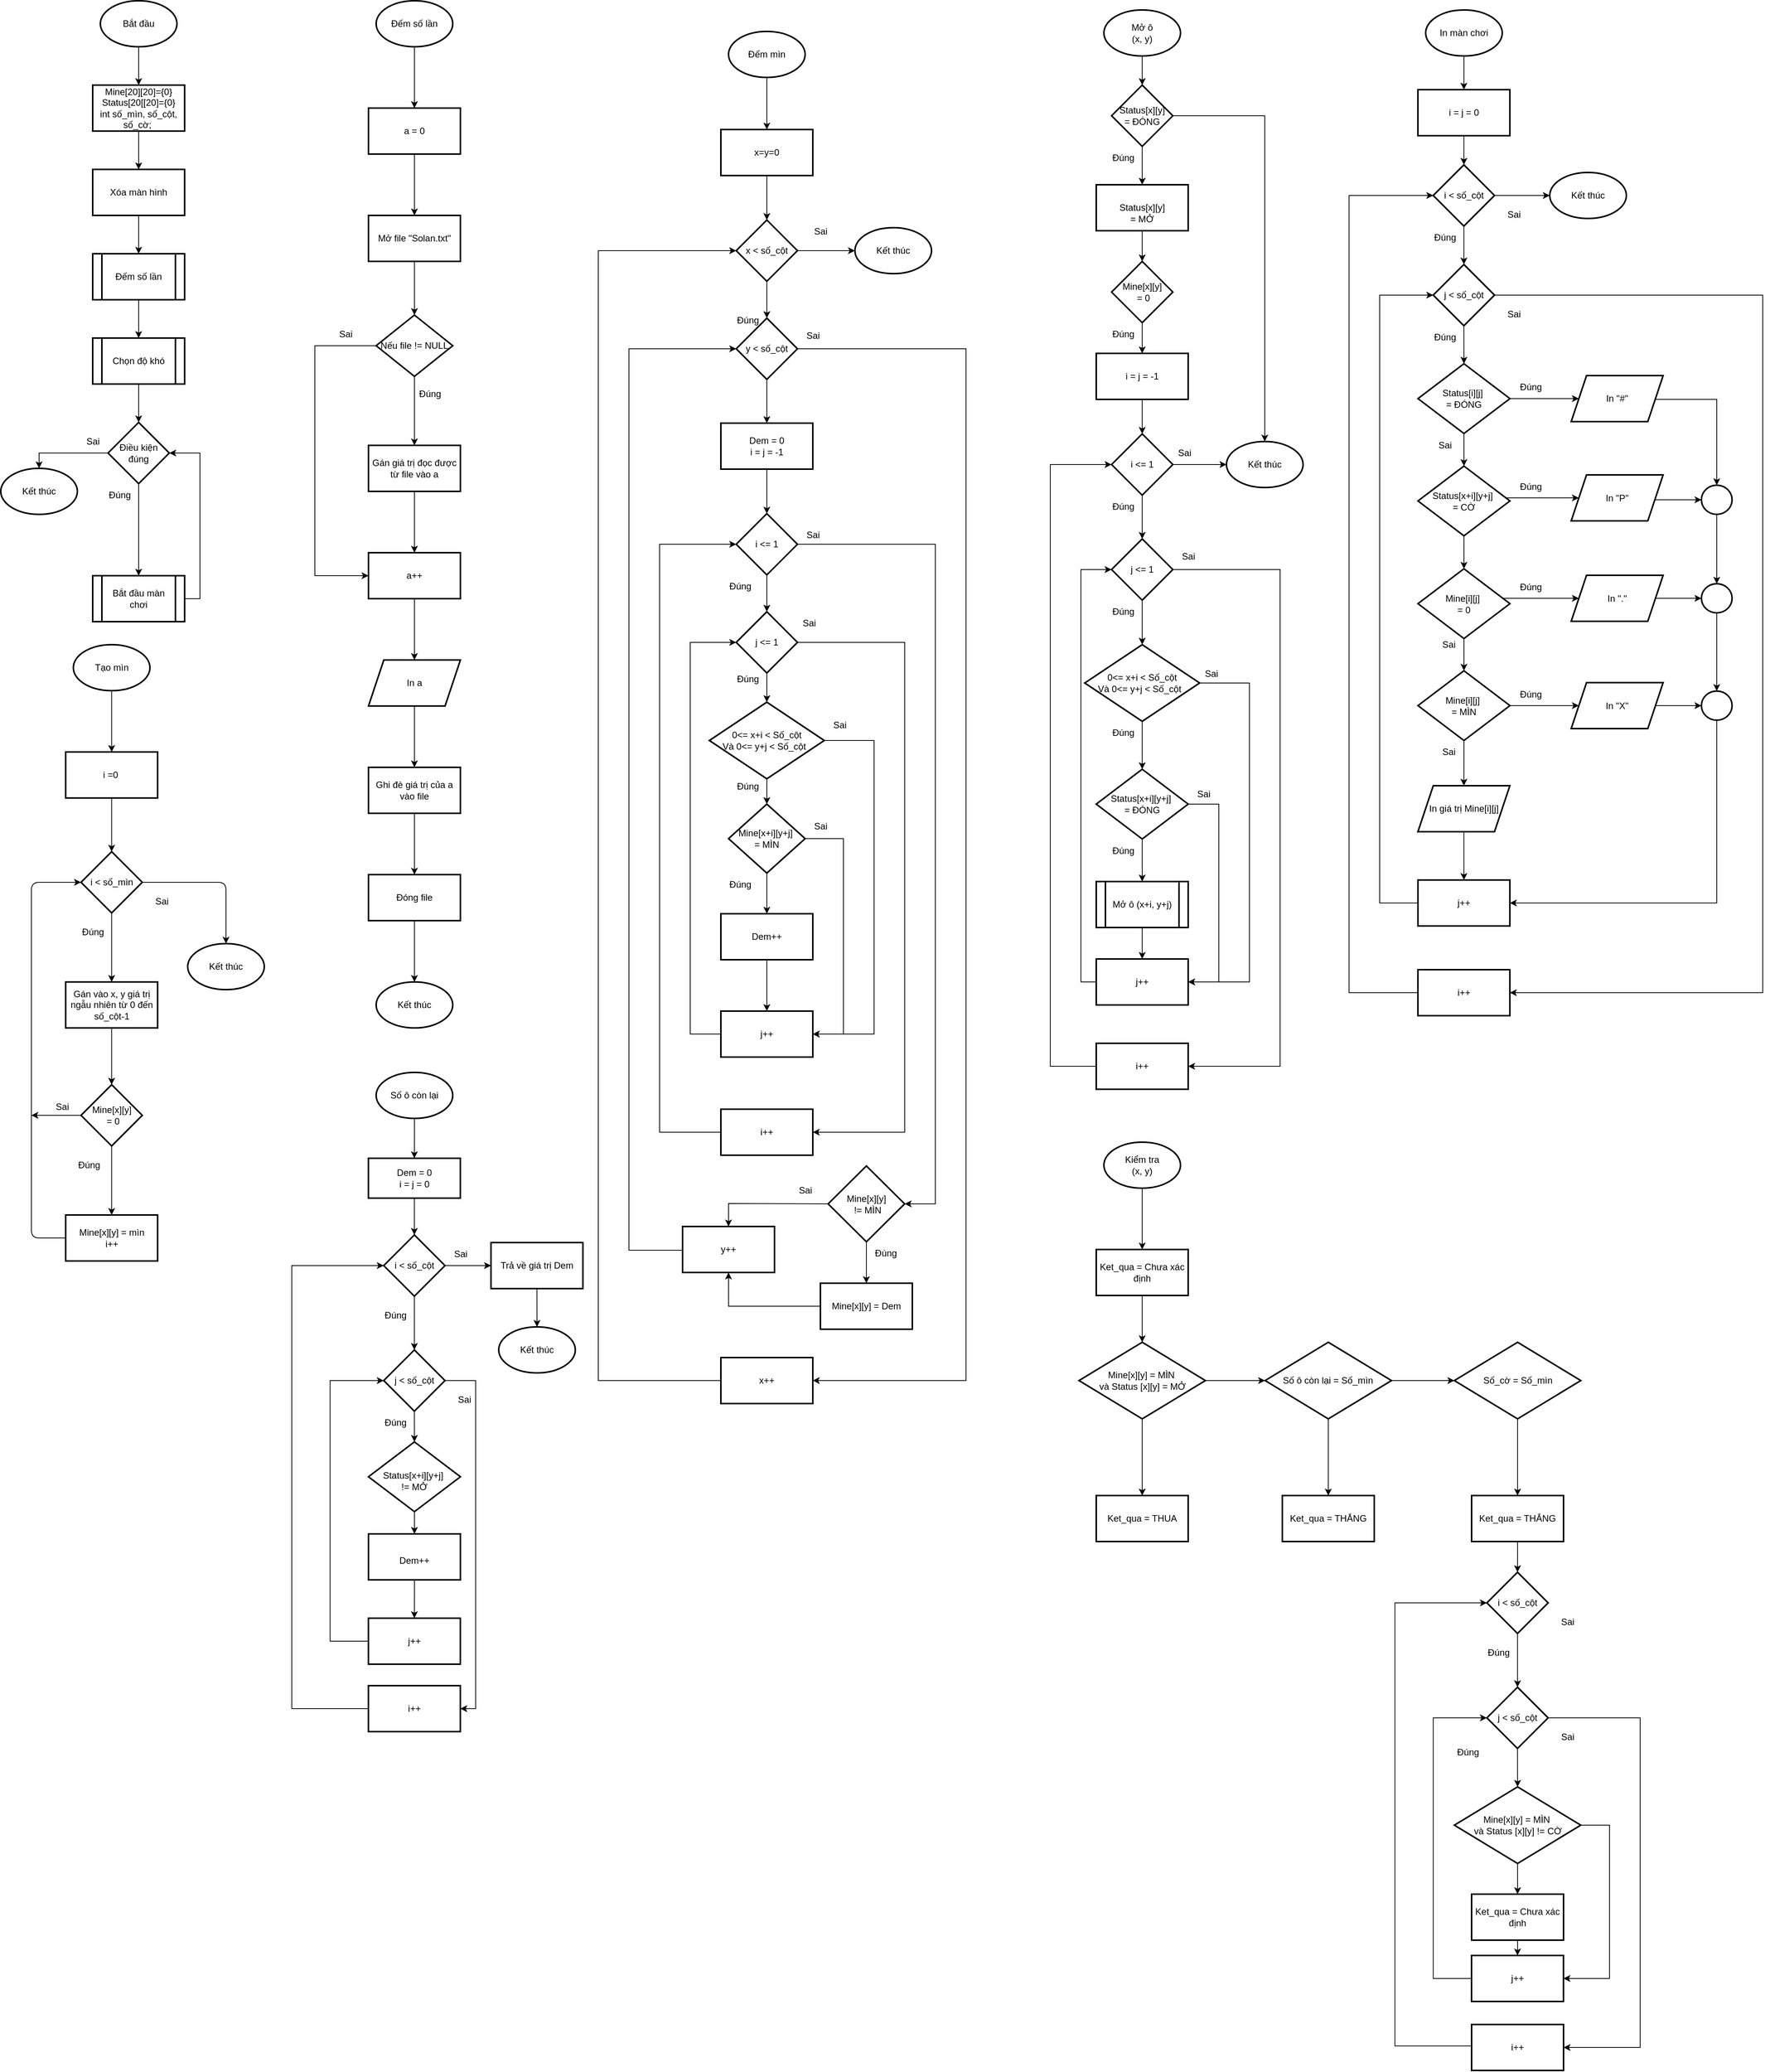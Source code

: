 <mxfile version="22.1.16" type="github">
  <diagram id="C5RBs43oDa-KdzZeNtuy" name="Page-1">
    <mxGraphModel dx="1423" dy="810" grid="1" gridSize="10" guides="1" tooltips="1" connect="1" arrows="1" fold="1" page="1" pageScale="1" pageWidth="827" pageHeight="1169" math="0" shadow="0">
      <root>
        <mxCell id="WIyWlLk6GJQsqaUBKTNV-0" />
        <mxCell id="WIyWlLk6GJQsqaUBKTNV-1" parent="WIyWlLk6GJQsqaUBKTNV-0" />
        <mxCell id="AY5HIMvqzPKkTlcYIoNA-201" value="" style="group" vertex="1" connectable="0" parent="WIyWlLk6GJQsqaUBKTNV-1">
          <mxGeometry x="480" y="20" width="190" height="1340" as="geometry" />
        </mxCell>
        <mxCell id="AY5HIMvqzPKkTlcYIoNA-23" value="Đếm số lần" style="strokeWidth=2;html=1;shape=mxgraph.flowchart.start_1;whiteSpace=wrap;labelBackgroundColor=none;rounded=0;" vertex="1" parent="AY5HIMvqzPKkTlcYIoNA-201">
          <mxGeometry x="80" width="100" height="60" as="geometry" />
        </mxCell>
        <mxCell id="AY5HIMvqzPKkTlcYIoNA-24" value="a = 0" style="whiteSpace=wrap;html=1;strokeWidth=2;labelBackgroundColor=none;rounded=0;" vertex="1" parent="AY5HIMvqzPKkTlcYIoNA-201">
          <mxGeometry x="70" y="140" width="120" height="60" as="geometry" />
        </mxCell>
        <mxCell id="AY5HIMvqzPKkTlcYIoNA-25" value="" style="edgeStyle=orthogonalEdgeStyle;rounded=0;orthogonalLoop=1;jettySize=auto;html=1;labelBackgroundColor=none;fontColor=default;" edge="1" parent="AY5HIMvqzPKkTlcYIoNA-201" source="AY5HIMvqzPKkTlcYIoNA-23" target="AY5HIMvqzPKkTlcYIoNA-24">
          <mxGeometry relative="1" as="geometry" />
        </mxCell>
        <mxCell id="AY5HIMvqzPKkTlcYIoNA-26" value="Mở file &quot;Solan.txt&quot;" style="whiteSpace=wrap;html=1;strokeWidth=2;labelBackgroundColor=none;rounded=0;" vertex="1" parent="AY5HIMvqzPKkTlcYIoNA-201">
          <mxGeometry x="70" y="280" width="120" height="60" as="geometry" />
        </mxCell>
        <mxCell id="AY5HIMvqzPKkTlcYIoNA-27" value="" style="edgeStyle=orthogonalEdgeStyle;rounded=0;orthogonalLoop=1;jettySize=auto;html=1;labelBackgroundColor=none;fontColor=default;" edge="1" parent="AY5HIMvqzPKkTlcYIoNA-201" source="AY5HIMvqzPKkTlcYIoNA-24" target="AY5HIMvqzPKkTlcYIoNA-26">
          <mxGeometry relative="1" as="geometry" />
        </mxCell>
        <mxCell id="AY5HIMvqzPKkTlcYIoNA-28" value="Nếu file != NULL" style="rhombus;whiteSpace=wrap;html=1;strokeWidth=2;labelBackgroundColor=none;rounded=0;" vertex="1" parent="AY5HIMvqzPKkTlcYIoNA-201">
          <mxGeometry x="80" y="410" width="100" height="80" as="geometry" />
        </mxCell>
        <mxCell id="AY5HIMvqzPKkTlcYIoNA-29" value="" style="edgeStyle=orthogonalEdgeStyle;rounded=0;orthogonalLoop=1;jettySize=auto;html=1;labelBackgroundColor=none;fontColor=default;" edge="1" parent="AY5HIMvqzPKkTlcYIoNA-201" source="AY5HIMvqzPKkTlcYIoNA-26" target="AY5HIMvqzPKkTlcYIoNA-28">
          <mxGeometry relative="1" as="geometry" />
        </mxCell>
        <mxCell id="AY5HIMvqzPKkTlcYIoNA-30" value="Gán giá trị đọc được từ file vào a" style="whiteSpace=wrap;html=1;strokeWidth=2;labelBackgroundColor=none;rounded=0;" vertex="1" parent="AY5HIMvqzPKkTlcYIoNA-201">
          <mxGeometry x="70" y="580" width="120" height="60" as="geometry" />
        </mxCell>
        <mxCell id="AY5HIMvqzPKkTlcYIoNA-31" value="" style="edgeStyle=orthogonalEdgeStyle;rounded=0;orthogonalLoop=1;jettySize=auto;html=1;labelBackgroundColor=none;fontColor=default;" edge="1" parent="AY5HIMvqzPKkTlcYIoNA-201" source="AY5HIMvqzPKkTlcYIoNA-28" target="AY5HIMvqzPKkTlcYIoNA-30">
          <mxGeometry relative="1" as="geometry" />
        </mxCell>
        <mxCell id="AY5HIMvqzPKkTlcYIoNA-32" value="a++" style="whiteSpace=wrap;html=1;strokeWidth=2;labelBackgroundColor=none;rounded=0;" vertex="1" parent="AY5HIMvqzPKkTlcYIoNA-201">
          <mxGeometry x="70" y="720" width="120" height="60" as="geometry" />
        </mxCell>
        <mxCell id="AY5HIMvqzPKkTlcYIoNA-39" style="edgeStyle=orthogonalEdgeStyle;rounded=0;orthogonalLoop=1;jettySize=auto;html=1;exitX=0;exitY=0.5;exitDx=0;exitDy=0;entryX=0;entryY=0.5;entryDx=0;entryDy=0;labelBackgroundColor=none;fontColor=default;" edge="1" parent="AY5HIMvqzPKkTlcYIoNA-201" source="AY5HIMvqzPKkTlcYIoNA-28" target="AY5HIMvqzPKkTlcYIoNA-32">
          <mxGeometry relative="1" as="geometry">
            <Array as="points">
              <mxPoint y="450" />
              <mxPoint y="750" />
            </Array>
          </mxGeometry>
        </mxCell>
        <mxCell id="AY5HIMvqzPKkTlcYIoNA-33" value="" style="edgeStyle=orthogonalEdgeStyle;rounded=0;orthogonalLoop=1;jettySize=auto;html=1;labelBackgroundColor=none;fontColor=default;" edge="1" parent="AY5HIMvqzPKkTlcYIoNA-201" source="AY5HIMvqzPKkTlcYIoNA-30" target="AY5HIMvqzPKkTlcYIoNA-32">
          <mxGeometry relative="1" as="geometry" />
        </mxCell>
        <mxCell id="AY5HIMvqzPKkTlcYIoNA-34" value="In a" style="shape=parallelogram;perimeter=parallelogramPerimeter;whiteSpace=wrap;html=1;fixedSize=1;strokeWidth=2;labelBackgroundColor=none;rounded=0;" vertex="1" parent="AY5HIMvqzPKkTlcYIoNA-201">
          <mxGeometry x="70" y="860" width="120" height="60" as="geometry" />
        </mxCell>
        <mxCell id="AY5HIMvqzPKkTlcYIoNA-35" value="" style="edgeStyle=orthogonalEdgeStyle;rounded=0;orthogonalLoop=1;jettySize=auto;html=1;labelBackgroundColor=none;fontColor=default;" edge="1" parent="AY5HIMvqzPKkTlcYIoNA-201" source="AY5HIMvqzPKkTlcYIoNA-32" target="AY5HIMvqzPKkTlcYIoNA-34">
          <mxGeometry relative="1" as="geometry" />
        </mxCell>
        <mxCell id="AY5HIMvqzPKkTlcYIoNA-37" value="Đúng" style="text;html=1;align=center;verticalAlign=middle;resizable=0;points=[];autosize=1;strokeColor=none;fillColor=none;labelBackgroundColor=none;rounded=0;" vertex="1" parent="AY5HIMvqzPKkTlcYIoNA-201">
          <mxGeometry x="125" y="498" width="50" height="30" as="geometry" />
        </mxCell>
        <mxCell id="AY5HIMvqzPKkTlcYIoNA-40" value="Sai" style="text;html=1;align=center;verticalAlign=middle;resizable=0;points=[];autosize=1;strokeColor=none;fillColor=none;labelBackgroundColor=none;rounded=0;" vertex="1" parent="AY5HIMvqzPKkTlcYIoNA-201">
          <mxGeometry x="20" y="420" width="40" height="30" as="geometry" />
        </mxCell>
        <mxCell id="AY5HIMvqzPKkTlcYIoNA-41" value="Ghi đè giá trị của a vào file" style="whiteSpace=wrap;html=1;strokeWidth=2;labelBackgroundColor=none;rounded=0;" vertex="1" parent="AY5HIMvqzPKkTlcYIoNA-201">
          <mxGeometry x="70" y="1000" width="120" height="60" as="geometry" />
        </mxCell>
        <mxCell id="AY5HIMvqzPKkTlcYIoNA-42" value="" style="edgeStyle=orthogonalEdgeStyle;rounded=0;orthogonalLoop=1;jettySize=auto;html=1;labelBackgroundColor=none;fontColor=default;" edge="1" parent="AY5HIMvqzPKkTlcYIoNA-201" source="AY5HIMvqzPKkTlcYIoNA-34" target="AY5HIMvqzPKkTlcYIoNA-41">
          <mxGeometry relative="1" as="geometry" />
        </mxCell>
        <mxCell id="AY5HIMvqzPKkTlcYIoNA-43" value="Đóng file" style="whiteSpace=wrap;html=1;strokeWidth=2;labelBackgroundColor=none;rounded=0;" vertex="1" parent="AY5HIMvqzPKkTlcYIoNA-201">
          <mxGeometry x="70" y="1140" width="120" height="60" as="geometry" />
        </mxCell>
        <mxCell id="AY5HIMvqzPKkTlcYIoNA-44" value="" style="edgeStyle=orthogonalEdgeStyle;rounded=0;orthogonalLoop=1;jettySize=auto;html=1;labelBackgroundColor=none;fontColor=default;" edge="1" parent="AY5HIMvqzPKkTlcYIoNA-201" source="AY5HIMvqzPKkTlcYIoNA-41" target="AY5HIMvqzPKkTlcYIoNA-43">
          <mxGeometry relative="1" as="geometry" />
        </mxCell>
        <mxCell id="AY5HIMvqzPKkTlcYIoNA-45" value="Kết thúc" style="strokeWidth=2;html=1;shape=mxgraph.flowchart.start_1;whiteSpace=wrap;labelBackgroundColor=none;rounded=0;" vertex="1" parent="AY5HIMvqzPKkTlcYIoNA-201">
          <mxGeometry x="80" y="1280" width="100" height="60" as="geometry" />
        </mxCell>
        <mxCell id="AY5HIMvqzPKkTlcYIoNA-46" value="" style="edgeStyle=orthogonalEdgeStyle;rounded=0;orthogonalLoop=1;jettySize=auto;html=1;labelBackgroundColor=none;fontColor=default;" edge="1" parent="AY5HIMvqzPKkTlcYIoNA-201" source="AY5HIMvqzPKkTlcYIoNA-43" target="AY5HIMvqzPKkTlcYIoNA-45">
          <mxGeometry relative="1" as="geometry" />
        </mxCell>
        <mxCell id="AY5HIMvqzPKkTlcYIoNA-202" value="" style="group" vertex="1" connectable="0" parent="WIyWlLk6GJQsqaUBKTNV-1">
          <mxGeometry x="70" y="20" width="240" height="810" as="geometry" />
        </mxCell>
        <mxCell id="AY5HIMvqzPKkTlcYIoNA-0" value="Bắt đầu" style="strokeWidth=2;html=1;shape=mxgraph.flowchart.start_1;whiteSpace=wrap;labelBackgroundColor=none;rounded=0;" vertex="1" parent="AY5HIMvqzPKkTlcYIoNA-202">
          <mxGeometry x="130" width="100" height="60" as="geometry" />
        </mxCell>
        <mxCell id="AY5HIMvqzPKkTlcYIoNA-4" value="Xóa màn hình" style="whiteSpace=wrap;html=1;strokeWidth=2;labelBackgroundColor=none;rounded=0;" vertex="1" parent="AY5HIMvqzPKkTlcYIoNA-202">
          <mxGeometry x="120" y="220" width="120" height="60" as="geometry" />
        </mxCell>
        <mxCell id="AY5HIMvqzPKkTlcYIoNA-6" value="Chọn độ khó" style="shape=process;whiteSpace=wrap;html=1;backgroundOutline=1;strokeWidth=2;labelBackgroundColor=none;rounded=0;" vertex="1" parent="AY5HIMvqzPKkTlcYIoNA-202">
          <mxGeometry x="120" y="440" width="120" height="60" as="geometry" />
        </mxCell>
        <mxCell id="AY5HIMvqzPKkTlcYIoNA-8" value="Điều kiện đúng" style="rhombus;whiteSpace=wrap;html=1;strokeWidth=2;labelBackgroundColor=none;rounded=0;" vertex="1" parent="AY5HIMvqzPKkTlcYIoNA-202">
          <mxGeometry x="140" y="550" width="80" height="80" as="geometry" />
        </mxCell>
        <mxCell id="AY5HIMvqzPKkTlcYIoNA-9" value="" style="edgeStyle=orthogonalEdgeStyle;rounded=0;orthogonalLoop=1;jettySize=auto;html=1;labelBackgroundColor=none;fontColor=default;" edge="1" parent="AY5HIMvqzPKkTlcYIoNA-202" source="AY5HIMvqzPKkTlcYIoNA-6" target="AY5HIMvqzPKkTlcYIoNA-8">
          <mxGeometry relative="1" as="geometry" />
        </mxCell>
        <mxCell id="AY5HIMvqzPKkTlcYIoNA-14" style="edgeStyle=orthogonalEdgeStyle;rounded=0;orthogonalLoop=1;jettySize=auto;html=1;exitX=1;exitY=0.5;exitDx=0;exitDy=0;entryX=1;entryY=0.5;entryDx=0;entryDy=0;labelBackgroundColor=none;fontColor=default;" edge="1" parent="AY5HIMvqzPKkTlcYIoNA-202" source="AY5HIMvqzPKkTlcYIoNA-10" target="AY5HIMvqzPKkTlcYIoNA-8">
          <mxGeometry relative="1" as="geometry" />
        </mxCell>
        <mxCell id="AY5HIMvqzPKkTlcYIoNA-10" value="Bắt đầu màn chơi" style="shape=process;whiteSpace=wrap;html=1;backgroundOutline=1;strokeWidth=2;labelBackgroundColor=none;rounded=0;" vertex="1" parent="AY5HIMvqzPKkTlcYIoNA-202">
          <mxGeometry x="120" y="750" width="120" height="60" as="geometry" />
        </mxCell>
        <mxCell id="AY5HIMvqzPKkTlcYIoNA-11" value="" style="edgeStyle=orthogonalEdgeStyle;rounded=0;orthogonalLoop=1;jettySize=auto;html=1;labelBackgroundColor=none;fontColor=default;" edge="1" parent="AY5HIMvqzPKkTlcYIoNA-202" source="AY5HIMvqzPKkTlcYIoNA-8" target="AY5HIMvqzPKkTlcYIoNA-10">
          <mxGeometry relative="1" as="geometry" />
        </mxCell>
        <mxCell id="AY5HIMvqzPKkTlcYIoNA-13" value="Đúng" style="text;html=1;align=center;verticalAlign=middle;resizable=0;points=[];autosize=1;strokeColor=none;fillColor=none;labelBackgroundColor=none;rounded=0;" vertex="1" parent="AY5HIMvqzPKkTlcYIoNA-202">
          <mxGeometry x="130" y="630" width="50" height="30" as="geometry" />
        </mxCell>
        <mxCell id="AY5HIMvqzPKkTlcYIoNA-17" value="Kết thúc" style="strokeWidth=2;html=1;shape=mxgraph.flowchart.start_1;whiteSpace=wrap;labelBackgroundColor=none;rounded=0;" vertex="1" parent="AY5HIMvqzPKkTlcYIoNA-202">
          <mxGeometry y="610" width="100" height="60" as="geometry" />
        </mxCell>
        <mxCell id="AY5HIMvqzPKkTlcYIoNA-18" style="edgeStyle=orthogonalEdgeStyle;rounded=0;orthogonalLoop=1;jettySize=auto;html=1;exitX=0;exitY=0.5;exitDx=0;exitDy=0;entryX=0.5;entryY=0;entryDx=0;entryDy=0;entryPerimeter=0;labelBackgroundColor=none;fontColor=default;" edge="1" parent="AY5HIMvqzPKkTlcYIoNA-202" source="AY5HIMvqzPKkTlcYIoNA-8" target="AY5HIMvqzPKkTlcYIoNA-17">
          <mxGeometry relative="1" as="geometry" />
        </mxCell>
        <mxCell id="AY5HIMvqzPKkTlcYIoNA-22" value="" style="edgeStyle=orthogonalEdgeStyle;rounded=0;orthogonalLoop=1;jettySize=auto;html=1;labelBackgroundColor=none;fontColor=default;" edge="1" parent="AY5HIMvqzPKkTlcYIoNA-202" source="AY5HIMvqzPKkTlcYIoNA-20" target="AY5HIMvqzPKkTlcYIoNA-6">
          <mxGeometry relative="1" as="geometry" />
        </mxCell>
        <mxCell id="AY5HIMvqzPKkTlcYIoNA-20" value="Đếm số lần" style="shape=process;whiteSpace=wrap;html=1;backgroundOutline=1;strokeWidth=2;labelBackgroundColor=none;rounded=0;" vertex="1" parent="AY5HIMvqzPKkTlcYIoNA-202">
          <mxGeometry x="120" y="330" width="120" height="60" as="geometry" />
        </mxCell>
        <mxCell id="AY5HIMvqzPKkTlcYIoNA-21" value="" style="edgeStyle=orthogonalEdgeStyle;rounded=0;orthogonalLoop=1;jettySize=auto;html=1;labelBackgroundColor=none;fontColor=default;" edge="1" parent="AY5HIMvqzPKkTlcYIoNA-202" source="AY5HIMvqzPKkTlcYIoNA-4" target="AY5HIMvqzPKkTlcYIoNA-20">
          <mxGeometry relative="1" as="geometry" />
        </mxCell>
        <mxCell id="AY5HIMvqzPKkTlcYIoNA-38" value="Sai" style="text;html=1;align=center;verticalAlign=middle;resizable=0;points=[];autosize=1;strokeColor=none;fillColor=none;labelBackgroundColor=none;rounded=0;" vertex="1" parent="AY5HIMvqzPKkTlcYIoNA-202">
          <mxGeometry x="100" y="560" width="40" height="30" as="geometry" />
        </mxCell>
        <mxCell id="AY5HIMvqzPKkTlcYIoNA-52" value="" style="edgeStyle=orthogonalEdgeStyle;orthogonalLoop=1;jettySize=auto;html=1;" edge="1" parent="AY5HIMvqzPKkTlcYIoNA-202" source="AY5HIMvqzPKkTlcYIoNA-50" target="AY5HIMvqzPKkTlcYIoNA-4">
          <mxGeometry relative="1" as="geometry" />
        </mxCell>
        <mxCell id="AY5HIMvqzPKkTlcYIoNA-50" value="Mine[20][20]={0}&lt;br&gt;Status[20[[20]={0}&lt;br&gt;int số_mìn, số_cột, số_cờ;&amp;nbsp;" style="whiteSpace=wrap;html=1;strokeWidth=2;labelBackgroundColor=none;rounded=0;" vertex="1" parent="AY5HIMvqzPKkTlcYIoNA-202">
          <mxGeometry x="120" y="110" width="120" height="60" as="geometry" />
        </mxCell>
        <mxCell id="AY5HIMvqzPKkTlcYIoNA-51" value="" style="edgeStyle=orthogonalEdgeStyle;orthogonalLoop=1;jettySize=auto;html=1;" edge="1" parent="AY5HIMvqzPKkTlcYIoNA-202" source="AY5HIMvqzPKkTlcYIoNA-0" target="AY5HIMvqzPKkTlcYIoNA-50">
          <mxGeometry relative="1" as="geometry" />
        </mxCell>
        <mxCell id="AY5HIMvqzPKkTlcYIoNA-203" value="" style="group" vertex="1" connectable="0" parent="WIyWlLk6GJQsqaUBKTNV-1">
          <mxGeometry x="110" y="860" width="304" height="804" as="geometry" />
        </mxCell>
        <mxCell id="AY5HIMvqzPKkTlcYIoNA-49" value="Tạo mìn" style="strokeWidth=2;html=1;shape=mxgraph.flowchart.start_1;whiteSpace=wrap;" vertex="1" parent="AY5HIMvqzPKkTlcYIoNA-203">
          <mxGeometry x="54.74" width="100" height="60" as="geometry" />
        </mxCell>
        <mxCell id="AY5HIMvqzPKkTlcYIoNA-53" value="i =0&amp;nbsp;" style="whiteSpace=wrap;html=1;strokeWidth=2;" vertex="1" parent="AY5HIMvqzPKkTlcYIoNA-203">
          <mxGeometry x="44.74" y="140" width="120" height="60" as="geometry" />
        </mxCell>
        <mxCell id="AY5HIMvqzPKkTlcYIoNA-54" value="" style="edgeStyle=orthogonalEdgeStyle;orthogonalLoop=1;jettySize=auto;html=1;" edge="1" parent="AY5HIMvqzPKkTlcYIoNA-203" source="AY5HIMvqzPKkTlcYIoNA-49" target="AY5HIMvqzPKkTlcYIoNA-53">
          <mxGeometry relative="1" as="geometry" />
        </mxCell>
        <mxCell id="AY5HIMvqzPKkTlcYIoNA-55" value="i &amp;lt; số_mìn" style="rhombus;whiteSpace=wrap;html=1;strokeWidth=2;" vertex="1" parent="AY5HIMvqzPKkTlcYIoNA-203">
          <mxGeometry x="64.74" y="270" width="80" height="80" as="geometry" />
        </mxCell>
        <mxCell id="AY5HIMvqzPKkTlcYIoNA-56" value="" style="edgeStyle=orthogonalEdgeStyle;orthogonalLoop=1;jettySize=auto;html=1;" edge="1" parent="AY5HIMvqzPKkTlcYIoNA-203" source="AY5HIMvqzPKkTlcYIoNA-53" target="AY5HIMvqzPKkTlcYIoNA-55">
          <mxGeometry relative="1" as="geometry" />
        </mxCell>
        <mxCell id="AY5HIMvqzPKkTlcYIoNA-57" value="Gán vào x, y giá trị ngẫu nhiên từ 0 đến số_cột-1" style="whiteSpace=wrap;html=1;strokeWidth=2;" vertex="1" parent="AY5HIMvqzPKkTlcYIoNA-203">
          <mxGeometry x="44.74" y="440" width="120" height="60" as="geometry" />
        </mxCell>
        <mxCell id="AY5HIMvqzPKkTlcYIoNA-58" value="" style="edgeStyle=orthogonalEdgeStyle;orthogonalLoop=1;jettySize=auto;html=1;" edge="1" parent="AY5HIMvqzPKkTlcYIoNA-203" source="AY5HIMvqzPKkTlcYIoNA-55" target="AY5HIMvqzPKkTlcYIoNA-57">
          <mxGeometry relative="1" as="geometry" />
        </mxCell>
        <mxCell id="AY5HIMvqzPKkTlcYIoNA-59" value="Đúng" style="text;html=1;align=center;verticalAlign=middle;resizable=0;points=[];autosize=1;strokeColor=none;fillColor=none;" vertex="1" parent="AY5HIMvqzPKkTlcYIoNA-203">
          <mxGeometry x="54.74" y="360" width="50" height="30" as="geometry" />
        </mxCell>
        <mxCell id="AY5HIMvqzPKkTlcYIoNA-62" value="Sai" style="text;html=1;align=center;verticalAlign=middle;resizable=0;points=[];autosize=1;strokeColor=none;fillColor=none;" vertex="1" parent="AY5HIMvqzPKkTlcYIoNA-203">
          <mxGeometry x="149.74" y="320" width="40" height="30" as="geometry" />
        </mxCell>
        <mxCell id="AY5HIMvqzPKkTlcYIoNA-108" style="edgeStyle=orthogonalEdgeStyle;orthogonalLoop=1;jettySize=auto;html=1;exitX=0;exitY=0.5;exitDx=0;exitDy=0;" edge="1" parent="AY5HIMvqzPKkTlcYIoNA-203" source="AY5HIMvqzPKkTlcYIoNA-90">
          <mxGeometry relative="1" as="geometry">
            <mxPoint y="614" as="targetPoint" />
          </mxGeometry>
        </mxCell>
        <mxCell id="AY5HIMvqzPKkTlcYIoNA-90" value="Mine[x][y]&lt;br&gt;&amp;nbsp;= 0" style="rhombus;whiteSpace=wrap;html=1;strokeWidth=2;" vertex="1" parent="AY5HIMvqzPKkTlcYIoNA-203">
          <mxGeometry x="64.74" y="574" width="80" height="80" as="geometry" />
        </mxCell>
        <mxCell id="AY5HIMvqzPKkTlcYIoNA-95" value="" style="edgeStyle=orthogonalEdgeStyle;orthogonalLoop=1;jettySize=auto;html=1;" edge="1" parent="AY5HIMvqzPKkTlcYIoNA-203" source="AY5HIMvqzPKkTlcYIoNA-57" target="AY5HIMvqzPKkTlcYIoNA-90">
          <mxGeometry relative="1" as="geometry" />
        </mxCell>
        <mxCell id="AY5HIMvqzPKkTlcYIoNA-96" style="edgeStyle=orthogonalEdgeStyle;orthogonalLoop=1;jettySize=auto;html=1;exitX=0;exitY=0.5;exitDx=0;exitDy=0;entryX=0;entryY=0.5;entryDx=0;entryDy=0;" edge="1" parent="AY5HIMvqzPKkTlcYIoNA-203" source="AY5HIMvqzPKkTlcYIoNA-92" target="AY5HIMvqzPKkTlcYIoNA-55">
          <mxGeometry relative="1" as="geometry">
            <Array as="points">
              <mxPoint y="774" />
              <mxPoint y="310" />
            </Array>
          </mxGeometry>
        </mxCell>
        <mxCell id="AY5HIMvqzPKkTlcYIoNA-92" value="Mine[x][y] = mìn&lt;br&gt;i++" style="whiteSpace=wrap;html=1;strokeWidth=2;" vertex="1" parent="AY5HIMvqzPKkTlcYIoNA-203">
          <mxGeometry x="44.74" y="744" width="120" height="60" as="geometry" />
        </mxCell>
        <mxCell id="AY5HIMvqzPKkTlcYIoNA-88" value="" style="edgeStyle=orthogonalEdgeStyle;orthogonalLoop=1;jettySize=auto;html=1;rounded=0;" edge="1" source="AY5HIMvqzPKkTlcYIoNA-90" target="AY5HIMvqzPKkTlcYIoNA-92" parent="AY5HIMvqzPKkTlcYIoNA-203">
          <mxGeometry relative="1" as="geometry" />
        </mxCell>
        <mxCell id="AY5HIMvqzPKkTlcYIoNA-93" value="Đúng" style="text;html=1;align=center;verticalAlign=middle;resizable=0;points=[];autosize=1;strokeColor=none;fillColor=none;" vertex="1" parent="AY5HIMvqzPKkTlcYIoNA-203">
          <mxGeometry x="50" y="664" width="50" height="30" as="geometry" />
        </mxCell>
        <mxCell id="AY5HIMvqzPKkTlcYIoNA-99" value="Kết thúc" style="strokeWidth=2;html=1;shape=mxgraph.flowchart.start_1;whiteSpace=wrap;" vertex="1" parent="AY5HIMvqzPKkTlcYIoNA-203">
          <mxGeometry x="204" y="390" width="100" height="60" as="geometry" />
        </mxCell>
        <mxCell id="AY5HIMvqzPKkTlcYIoNA-100" style="edgeStyle=orthogonalEdgeStyle;orthogonalLoop=1;jettySize=auto;html=1;exitX=1;exitY=0.5;exitDx=0;exitDy=0;entryX=0.5;entryY=0;entryDx=0;entryDy=0;entryPerimeter=0;" edge="1" parent="AY5HIMvqzPKkTlcYIoNA-203" source="AY5HIMvqzPKkTlcYIoNA-55" target="AY5HIMvqzPKkTlcYIoNA-99">
          <mxGeometry relative="1" as="geometry" />
        </mxCell>
        <mxCell id="AY5HIMvqzPKkTlcYIoNA-109" value="Sai" style="text;html=1;align=center;verticalAlign=middle;resizable=0;points=[];autosize=1;strokeColor=none;fillColor=none;" vertex="1" parent="AY5HIMvqzPKkTlcYIoNA-203">
          <mxGeometry x="20" y="588" width="40" height="30" as="geometry" />
        </mxCell>
        <mxCell id="AY5HIMvqzPKkTlcYIoNA-208" value="" style="edgeStyle=elbowEdgeStyle;orthogonalLoop=1;jettySize=auto;elbow=vertical;html=1;" edge="1" parent="WIyWlLk6GJQsqaUBKTNV-1" source="AY5HIMvqzPKkTlcYIoNA-204" target="AY5HIMvqzPKkTlcYIoNA-207">
          <mxGeometry relative="1" as="geometry" />
        </mxCell>
        <mxCell id="AY5HIMvqzPKkTlcYIoNA-204" value="Mở ô&lt;br&gt;(x, y)" style="strokeWidth=2;html=1;shape=mxgraph.flowchart.start_1;whiteSpace=wrap;" vertex="1" parent="WIyWlLk6GJQsqaUBKTNV-1">
          <mxGeometry x="1510" y="32" width="100" height="60" as="geometry" />
        </mxCell>
        <mxCell id="AY5HIMvqzPKkTlcYIoNA-210" value="" style="edgeStyle=elbowEdgeStyle;orthogonalLoop=1;jettySize=auto;elbow=vertical;html=1;" edge="1" parent="WIyWlLk6GJQsqaUBKTNV-1" source="AY5HIMvqzPKkTlcYIoNA-207" target="AY5HIMvqzPKkTlcYIoNA-209">
          <mxGeometry relative="1" as="geometry" />
        </mxCell>
        <mxCell id="AY5HIMvqzPKkTlcYIoNA-207" value="Status[x][y]&lt;br&gt;= ĐÓNG" style="rhombus;whiteSpace=wrap;html=1;strokeWidth=2;" vertex="1" parent="WIyWlLk6GJQsqaUBKTNV-1">
          <mxGeometry x="1520" y="130" width="80" height="80" as="geometry" />
        </mxCell>
        <mxCell id="AY5HIMvqzPKkTlcYIoNA-213" value="" style="edgeStyle=elbowEdgeStyle;orthogonalLoop=1;jettySize=auto;elbow=vertical;html=1;" edge="1" parent="WIyWlLk6GJQsqaUBKTNV-1" source="AY5HIMvqzPKkTlcYIoNA-209" target="AY5HIMvqzPKkTlcYIoNA-212">
          <mxGeometry relative="1" as="geometry" />
        </mxCell>
        <mxCell id="AY5HIMvqzPKkTlcYIoNA-209" value="&lt;br&gt;&lt;span style=&quot;color: rgb(0, 0, 0); font-family: Helvetica; font-size: 12px; font-style: normal; font-variant-ligatures: normal; font-variant-caps: normal; font-weight: 400; letter-spacing: normal; orphans: 2; text-align: center; text-indent: 0px; text-transform: none; widows: 2; word-spacing: 0px; -webkit-text-stroke-width: 0px; background-color: rgb(251, 251, 251); text-decoration-thickness: initial; text-decoration-style: initial; text-decoration-color: initial; float: none; display: inline !important;&quot;&gt;Status[x][y]&lt;/span&gt;&lt;br style=&quot;border-color: var(--border-color); color: rgb(0, 0, 0); font-family: Helvetica; font-size: 12px; font-style: normal; font-variant-ligatures: normal; font-variant-caps: normal; font-weight: 400; letter-spacing: normal; orphans: 2; text-align: center; text-indent: 0px; text-transform: none; widows: 2; word-spacing: 0px; -webkit-text-stroke-width: 0px; background-color: rgb(251, 251, 251); text-decoration-thickness: initial; text-decoration-style: initial; text-decoration-color: initial;&quot;&gt;&lt;span style=&quot;color: rgb(0, 0, 0); font-family: Helvetica; font-size: 12px; font-style: normal; font-variant-ligatures: normal; font-variant-caps: normal; font-weight: 400; letter-spacing: normal; orphans: 2; text-align: center; text-indent: 0px; text-transform: none; widows: 2; word-spacing: 0px; -webkit-text-stroke-width: 0px; background-color: rgb(251, 251, 251); text-decoration-thickness: initial; text-decoration-style: initial; text-decoration-color: initial; float: none; display: inline !important;&quot;&gt;= MỞ&lt;/span&gt;" style="whiteSpace=wrap;html=1;strokeWidth=2;" vertex="1" parent="WIyWlLk6GJQsqaUBKTNV-1">
          <mxGeometry x="1500" y="260" width="120" height="60" as="geometry" />
        </mxCell>
        <mxCell id="AY5HIMvqzPKkTlcYIoNA-211" value="Đúng" style="text;html=1;align=center;verticalAlign=middle;resizable=0;points=[];autosize=1;strokeColor=none;fillColor=none;" vertex="1" parent="WIyWlLk6GJQsqaUBKTNV-1">
          <mxGeometry x="1510" y="210" width="50" height="30" as="geometry" />
        </mxCell>
        <mxCell id="AY5HIMvqzPKkTlcYIoNA-253" value="" style="edgeStyle=elbowEdgeStyle;orthogonalLoop=1;jettySize=auto;elbow=vertical;html=1;" edge="1" parent="WIyWlLk6GJQsqaUBKTNV-1" source="AY5HIMvqzPKkTlcYIoNA-212" target="AY5HIMvqzPKkTlcYIoNA-227">
          <mxGeometry relative="1" as="geometry" />
        </mxCell>
        <mxCell id="AY5HIMvqzPKkTlcYIoNA-212" value="Mine[x][y]&lt;br&gt;&amp;nbsp;= 0" style="rhombus;whiteSpace=wrap;html=1;strokeWidth=2;" vertex="1" parent="WIyWlLk6GJQsqaUBKTNV-1">
          <mxGeometry x="1520" y="360" width="80" height="80" as="geometry" />
        </mxCell>
        <mxCell id="AY5HIMvqzPKkTlcYIoNA-225" value="" style="group" vertex="1" connectable="0" parent="WIyWlLk6GJQsqaUBKTNV-1">
          <mxGeometry x="850" y="60" width="480" height="1790" as="geometry" />
        </mxCell>
        <mxCell id="AY5HIMvqzPKkTlcYIoNA-110" value="Đếm mìn" style="strokeWidth=2;html=1;shape=mxgraph.flowchart.start_1;whiteSpace=wrap;" vertex="1" parent="AY5HIMvqzPKkTlcYIoNA-225">
          <mxGeometry x="170" width="100" height="60" as="geometry" />
        </mxCell>
        <mxCell id="AY5HIMvqzPKkTlcYIoNA-113" value="x &amp;lt; số_cột" style="rhombus;whiteSpace=wrap;html=1;strokeWidth=2;" vertex="1" parent="AY5HIMvqzPKkTlcYIoNA-225">
          <mxGeometry x="180" y="246" width="80" height="80" as="geometry" />
        </mxCell>
        <mxCell id="AY5HIMvqzPKkTlcYIoNA-199" style="edgeStyle=elbowEdgeStyle;orthogonalLoop=1;jettySize=auto;elbow=vertical;html=1;exitX=0;exitY=0.5;exitDx=0;exitDy=0;entryX=0;entryY=0.5;entryDx=0;entryDy=0;rounded=0;curved=0;" edge="1" parent="AY5HIMvqzPKkTlcYIoNA-225" source="AY5HIMvqzPKkTlcYIoNA-115" target="AY5HIMvqzPKkTlcYIoNA-113">
          <mxGeometry relative="1" as="geometry">
            <Array as="points">
              <mxPoint y="972" />
            </Array>
          </mxGeometry>
        </mxCell>
        <mxCell id="AY5HIMvqzPKkTlcYIoNA-115" value="x++" style="whiteSpace=wrap;html=1;strokeWidth=2;" vertex="1" parent="AY5HIMvqzPKkTlcYIoNA-225">
          <mxGeometry x="160" y="1730" width="120" height="60" as="geometry" />
        </mxCell>
        <mxCell id="AY5HIMvqzPKkTlcYIoNA-116" value="Đúng" style="text;html=1;align=center;verticalAlign=middle;resizable=0;points=[];autosize=1;strokeColor=none;fillColor=none;" vertex="1" parent="AY5HIMvqzPKkTlcYIoNA-225">
          <mxGeometry x="170" y="362" width="50" height="30" as="geometry" />
        </mxCell>
        <mxCell id="AY5HIMvqzPKkTlcYIoNA-117" value="Sai" style="text;html=1;align=center;verticalAlign=middle;resizable=0;points=[];autosize=1;strokeColor=none;fillColor=none;" vertex="1" parent="AY5HIMvqzPKkTlcYIoNA-225">
          <mxGeometry x="270" y="246" width="40" height="30" as="geometry" />
        </mxCell>
        <mxCell id="AY5HIMvqzPKkTlcYIoNA-122" value="" style="edgeStyle=orthogonalEdgeStyle;orthogonalLoop=1;jettySize=auto;html=1;" edge="1" parent="AY5HIMvqzPKkTlcYIoNA-225" source="AY5HIMvqzPKkTlcYIoNA-120" target="AY5HIMvqzPKkTlcYIoNA-113">
          <mxGeometry relative="1" as="geometry" />
        </mxCell>
        <mxCell id="AY5HIMvqzPKkTlcYIoNA-120" value="x=y=0" style="whiteSpace=wrap;html=1;strokeWidth=2;" vertex="1" parent="AY5HIMvqzPKkTlcYIoNA-225">
          <mxGeometry x="160" y="128" width="120" height="60" as="geometry" />
        </mxCell>
        <mxCell id="AY5HIMvqzPKkTlcYIoNA-121" value="" style="edgeStyle=orthogonalEdgeStyle;orthogonalLoop=1;jettySize=auto;html=1;" edge="1" parent="AY5HIMvqzPKkTlcYIoNA-225" source="AY5HIMvqzPKkTlcYIoNA-110" target="AY5HIMvqzPKkTlcYIoNA-120">
          <mxGeometry relative="1" as="geometry" />
        </mxCell>
        <mxCell id="AY5HIMvqzPKkTlcYIoNA-123" style="edgeStyle=orthogonalEdgeStyle;orthogonalLoop=1;jettySize=auto;html=1;exitX=1;exitY=0.5;exitDx=0;exitDy=0;rounded=0;entryX=1;entryY=0.5;entryDx=0;entryDy=0;curved=0;" edge="1" source="AY5HIMvqzPKkTlcYIoNA-124" parent="AY5HIMvqzPKkTlcYIoNA-225" target="AY5HIMvqzPKkTlcYIoNA-115">
          <mxGeometry relative="1" as="geometry">
            <mxPoint x="340" y="742" as="targetPoint" />
            <Array as="points">
              <mxPoint x="480" y="414" />
              <mxPoint x="480" y="1760" />
            </Array>
          </mxGeometry>
        </mxCell>
        <mxCell id="AY5HIMvqzPKkTlcYIoNA-124" value="y &amp;lt; số_cột" style="rhombus;whiteSpace=wrap;html=1;strokeWidth=2;" vertex="1" parent="AY5HIMvqzPKkTlcYIoNA-225">
          <mxGeometry x="180" y="374" width="80" height="80" as="geometry" />
        </mxCell>
        <mxCell id="AY5HIMvqzPKkTlcYIoNA-129" style="edgeStyle=orthogonalEdgeStyle;orthogonalLoop=1;jettySize=auto;html=1;exitX=0.5;exitY=1;exitDx=0;exitDy=0;entryX=0.5;entryY=0;entryDx=0;entryDy=0;" edge="1" parent="AY5HIMvqzPKkTlcYIoNA-225" source="AY5HIMvqzPKkTlcYIoNA-113" target="AY5HIMvqzPKkTlcYIoNA-124">
          <mxGeometry relative="1" as="geometry" />
        </mxCell>
        <mxCell id="AY5HIMvqzPKkTlcYIoNA-125" style="edgeStyle=orthogonalEdgeStyle;orthogonalLoop=1;jettySize=auto;html=1;exitX=0;exitY=0.5;exitDx=0;exitDy=0;entryX=0;entryY=0.5;entryDx=0;entryDy=0;rounded=0;" edge="1" source="AY5HIMvqzPKkTlcYIoNA-126" target="AY5HIMvqzPKkTlcYIoNA-124" parent="AY5HIMvqzPKkTlcYIoNA-225">
          <mxGeometry relative="1" as="geometry">
            <Array as="points">
              <mxPoint x="40" y="1590" />
              <mxPoint x="40" y="414" />
            </Array>
          </mxGeometry>
        </mxCell>
        <mxCell id="AY5HIMvqzPKkTlcYIoNA-126" value="y++" style="whiteSpace=wrap;html=1;strokeWidth=2;" vertex="1" parent="AY5HIMvqzPKkTlcYIoNA-225">
          <mxGeometry x="110" y="1559" width="120" height="60" as="geometry" />
        </mxCell>
        <mxCell id="AY5HIMvqzPKkTlcYIoNA-127" value="Đúng" style="text;html=1;align=center;verticalAlign=middle;resizable=0;points=[];autosize=1;strokeColor=none;fillColor=none;" vertex="1" parent="AY5HIMvqzPKkTlcYIoNA-225">
          <mxGeometry x="170" y="502" width="50" height="30" as="geometry" />
        </mxCell>
        <mxCell id="AY5HIMvqzPKkTlcYIoNA-128" value="Sai" style="text;html=1;align=center;verticalAlign=middle;resizable=0;points=[];autosize=1;strokeColor=none;fillColor=none;" vertex="1" parent="AY5HIMvqzPKkTlcYIoNA-225">
          <mxGeometry x="260" y="382" width="40" height="30" as="geometry" />
        </mxCell>
        <mxCell id="AY5HIMvqzPKkTlcYIoNA-143" value="Dem = 0&lt;br&gt;i = j = -1" style="whiteSpace=wrap;html=1;strokeWidth=2;" vertex="1" parent="AY5HIMvqzPKkTlcYIoNA-225">
          <mxGeometry x="160" y="511" width="120" height="60" as="geometry" />
        </mxCell>
        <mxCell id="AY5HIMvqzPKkTlcYIoNA-144" value="" style="edgeStyle=orthogonalEdgeStyle;orthogonalLoop=1;jettySize=auto;html=1;" edge="1" parent="AY5HIMvqzPKkTlcYIoNA-225" source="AY5HIMvqzPKkTlcYIoNA-124" target="AY5HIMvqzPKkTlcYIoNA-143">
          <mxGeometry relative="1" as="geometry" />
        </mxCell>
        <mxCell id="AY5HIMvqzPKkTlcYIoNA-160" value="i &amp;lt;= 1" style="rhombus;whiteSpace=wrap;html=1;strokeWidth=2;" vertex="1" parent="AY5HIMvqzPKkTlcYIoNA-225">
          <mxGeometry x="180" y="629" width="80" height="80" as="geometry" />
        </mxCell>
        <mxCell id="AY5HIMvqzPKkTlcYIoNA-172" value="" style="edgeStyle=orthogonalEdgeStyle;orthogonalLoop=1;jettySize=auto;html=1;" edge="1" parent="AY5HIMvqzPKkTlcYIoNA-225" source="AY5HIMvqzPKkTlcYIoNA-143" target="AY5HIMvqzPKkTlcYIoNA-160">
          <mxGeometry relative="1" as="geometry" />
        </mxCell>
        <mxCell id="AY5HIMvqzPKkTlcYIoNA-161" style="edgeStyle=orthogonalEdgeStyle;orthogonalLoop=1;jettySize=auto;html=1;exitX=0;exitY=0.5;exitDx=0;exitDy=0;entryX=0;entryY=0.5;entryDx=0;entryDy=0;rounded=0;" edge="1" source="AY5HIMvqzPKkTlcYIoNA-162" target="AY5HIMvqzPKkTlcYIoNA-160" parent="AY5HIMvqzPKkTlcYIoNA-225">
          <mxGeometry relative="1" as="geometry">
            <Array as="points">
              <mxPoint x="80" y="1436" />
              <mxPoint x="80" y="669" />
            </Array>
          </mxGeometry>
        </mxCell>
        <mxCell id="AY5HIMvqzPKkTlcYIoNA-162" value="i++" style="whiteSpace=wrap;html=1;strokeWidth=2;" vertex="1" parent="AY5HIMvqzPKkTlcYIoNA-225">
          <mxGeometry x="160" y="1406" width="120" height="60" as="geometry" />
        </mxCell>
        <mxCell id="AY5HIMvqzPKkTlcYIoNA-163" value="Đúng" style="text;html=1;align=center;verticalAlign=middle;resizable=0;points=[];autosize=1;strokeColor=none;fillColor=none;" vertex="1" parent="AY5HIMvqzPKkTlcYIoNA-225">
          <mxGeometry x="169.909" y="830.0" width="50" height="30" as="geometry" />
        </mxCell>
        <mxCell id="AY5HIMvqzPKkTlcYIoNA-164" value="Sai" style="text;html=1;align=center;verticalAlign=middle;resizable=0;points=[];autosize=1;strokeColor=none;fillColor=none;" vertex="1" parent="AY5HIMvqzPKkTlcYIoNA-225">
          <mxGeometry x="254.999" y="757.0" width="40" height="30" as="geometry" />
        </mxCell>
        <mxCell id="AY5HIMvqzPKkTlcYIoNA-194" style="edgeStyle=orthogonalEdgeStyle;orthogonalLoop=1;jettySize=auto;html=1;exitX=1;exitY=0.5;exitDx=0;exitDy=0;entryX=1;entryY=0.5;entryDx=0;entryDy=0;rounded=0;curved=0;" edge="1" parent="AY5HIMvqzPKkTlcYIoNA-225" source="AY5HIMvqzPKkTlcYIoNA-166" target="AY5HIMvqzPKkTlcYIoNA-162">
          <mxGeometry relative="1" as="geometry">
            <Array as="points">
              <mxPoint x="400" y="797" />
              <mxPoint x="400" y="1436" />
            </Array>
          </mxGeometry>
        </mxCell>
        <mxCell id="AY5HIMvqzPKkTlcYIoNA-166" value="j &amp;lt;= 1" style="rhombus;whiteSpace=wrap;html=1;strokeWidth=2;" vertex="1" parent="AY5HIMvqzPKkTlcYIoNA-225">
          <mxGeometry x="180" y="757" width="80" height="80" as="geometry" />
        </mxCell>
        <mxCell id="AY5HIMvqzPKkTlcYIoNA-159" style="edgeStyle=orthogonalEdgeStyle;orthogonalLoop=1;jettySize=auto;html=1;exitX=0.5;exitY=1;exitDx=0;exitDy=0;entryX=0.5;entryY=0;entryDx=0;entryDy=0;" edge="1" source="AY5HIMvqzPKkTlcYIoNA-160" target="AY5HIMvqzPKkTlcYIoNA-166" parent="AY5HIMvqzPKkTlcYIoNA-225">
          <mxGeometry relative="1" as="geometry" />
        </mxCell>
        <mxCell id="AY5HIMvqzPKkTlcYIoNA-167" style="edgeStyle=orthogonalEdgeStyle;orthogonalLoop=1;jettySize=auto;html=1;exitX=0;exitY=0.5;exitDx=0;exitDy=0;entryX=0;entryY=0.5;entryDx=0;entryDy=0;rounded=0;" edge="1" source="AY5HIMvqzPKkTlcYIoNA-169" target="AY5HIMvqzPKkTlcYIoNA-166" parent="AY5HIMvqzPKkTlcYIoNA-225">
          <mxGeometry relative="1" as="geometry">
            <Array as="points">
              <mxPoint x="120" y="1308" />
              <mxPoint x="120" y="797" />
            </Array>
          </mxGeometry>
        </mxCell>
        <mxCell id="AY5HIMvqzPKkTlcYIoNA-169" value="j++" style="whiteSpace=wrap;html=1;strokeWidth=2;" vertex="1" parent="AY5HIMvqzPKkTlcYIoNA-225">
          <mxGeometry x="160" y="1278" width="120" height="60" as="geometry" />
        </mxCell>
        <mxCell id="AY5HIMvqzPKkTlcYIoNA-170" value="Đúng" style="text;html=1;align=center;verticalAlign=middle;resizable=0;points=[];autosize=1;strokeColor=none;fillColor=none;" vertex="1" parent="AY5HIMvqzPKkTlcYIoNA-225">
          <mxGeometry x="169.909" y="970.0" width="50" height="30" as="geometry" />
        </mxCell>
        <mxCell id="AY5HIMvqzPKkTlcYIoNA-189" style="edgeStyle=orthogonalEdgeStyle;orthogonalLoop=1;jettySize=auto;html=1;exitX=1;exitY=0.5;exitDx=0;exitDy=0;entryX=1;entryY=0.5;entryDx=0;entryDy=0;rounded=0;curved=0;" edge="1" parent="AY5HIMvqzPKkTlcYIoNA-225" source="AY5HIMvqzPKkTlcYIoNA-176" target="AY5HIMvqzPKkTlcYIoNA-169">
          <mxGeometry relative="1" as="geometry">
            <Array as="points">
              <mxPoint x="360" y="925" />
              <mxPoint x="360" y="1308" />
            </Array>
          </mxGeometry>
        </mxCell>
        <mxCell id="AY5HIMvqzPKkTlcYIoNA-176" value="0&amp;lt;= x+i &amp;lt; Số_cột&lt;br&gt;Và 0&amp;lt;= y+j &amp;lt; Số_cột&amp;nbsp;&amp;nbsp;" style="rhombus;whiteSpace=wrap;html=1;strokeWidth=2;" vertex="1" parent="AY5HIMvqzPKkTlcYIoNA-225">
          <mxGeometry x="145" y="875" width="150" height="100" as="geometry" />
        </mxCell>
        <mxCell id="AY5HIMvqzPKkTlcYIoNA-177" value="" style="edgeStyle=orthogonalEdgeStyle;orthogonalLoop=1;jettySize=auto;html=1;" edge="1" parent="AY5HIMvqzPKkTlcYIoNA-225" source="AY5HIMvqzPKkTlcYIoNA-166" target="AY5HIMvqzPKkTlcYIoNA-176">
          <mxGeometry relative="1" as="geometry" />
        </mxCell>
        <mxCell id="AY5HIMvqzPKkTlcYIoNA-188" style="edgeStyle=orthogonalEdgeStyle;orthogonalLoop=1;jettySize=auto;html=1;exitX=1;exitY=0.5;exitDx=0;exitDy=0;entryX=1;entryY=0.5;entryDx=0;entryDy=0;rounded=0;curved=0;" edge="1" parent="AY5HIMvqzPKkTlcYIoNA-225" source="AY5HIMvqzPKkTlcYIoNA-178" target="AY5HIMvqzPKkTlcYIoNA-169">
          <mxGeometry relative="1" as="geometry">
            <Array as="points">
              <mxPoint x="320" y="1053" />
              <mxPoint x="320" y="1308" />
            </Array>
          </mxGeometry>
        </mxCell>
        <mxCell id="AY5HIMvqzPKkTlcYIoNA-178" value="Mine[x+i][y+j]&amp;nbsp;&lt;br&gt;= MÌN" style="rhombus;whiteSpace=wrap;html=1;strokeWidth=2;" vertex="1" parent="AY5HIMvqzPKkTlcYIoNA-225">
          <mxGeometry x="170" y="1008" width="100" height="90" as="geometry" />
        </mxCell>
        <mxCell id="AY5HIMvqzPKkTlcYIoNA-179" value="" style="edgeStyle=orthogonalEdgeStyle;orthogonalLoop=1;jettySize=auto;html=1;" edge="1" parent="AY5HIMvqzPKkTlcYIoNA-225" source="AY5HIMvqzPKkTlcYIoNA-176" target="AY5HIMvqzPKkTlcYIoNA-178">
          <mxGeometry relative="1" as="geometry" />
        </mxCell>
        <mxCell id="AY5HIMvqzPKkTlcYIoNA-180" value="Đúng" style="text;html=1;align=center;verticalAlign=middle;resizable=0;points=[];autosize=1;strokeColor=none;fillColor=none;" vertex="1" parent="AY5HIMvqzPKkTlcYIoNA-225">
          <mxGeometry x="160" y="1098" width="50" height="30" as="geometry" />
        </mxCell>
        <mxCell id="AY5HIMvqzPKkTlcYIoNA-350" value="" style="edgeStyle=elbowEdgeStyle;orthogonalLoop=1;jettySize=auto;elbow=vertical;html=1;" edge="1" parent="AY5HIMvqzPKkTlcYIoNA-225" source="AY5HIMvqzPKkTlcYIoNA-183" target="AY5HIMvqzPKkTlcYIoNA-169">
          <mxGeometry relative="1" as="geometry" />
        </mxCell>
        <mxCell id="AY5HIMvqzPKkTlcYIoNA-183" value="Dem++" style="whiteSpace=wrap;html=1;strokeWidth=2;" vertex="1" parent="AY5HIMvqzPKkTlcYIoNA-225">
          <mxGeometry x="160" y="1151" width="120" height="60" as="geometry" />
        </mxCell>
        <mxCell id="AY5HIMvqzPKkTlcYIoNA-184" value="" style="edgeStyle=orthogonalEdgeStyle;orthogonalLoop=1;jettySize=auto;html=1;" edge="1" parent="AY5HIMvqzPKkTlcYIoNA-225" source="AY5HIMvqzPKkTlcYIoNA-178" target="AY5HIMvqzPKkTlcYIoNA-183">
          <mxGeometry relative="1" as="geometry" />
        </mxCell>
        <mxCell id="AY5HIMvqzPKkTlcYIoNA-186" value="Đúng" style="text;html=1;align=center;verticalAlign=middle;resizable=0;points=[];autosize=1;strokeColor=none;fillColor=none;" vertex="1" parent="AY5HIMvqzPKkTlcYIoNA-225">
          <mxGeometry x="160" y="709" width="50" height="30" as="geometry" />
        </mxCell>
        <mxCell id="AY5HIMvqzPKkTlcYIoNA-190" value="Sai" style="text;html=1;align=center;verticalAlign=middle;resizable=0;points=[];autosize=1;strokeColor=none;fillColor=none;" vertex="1" parent="AY5HIMvqzPKkTlcYIoNA-225">
          <mxGeometry x="260" y="642" width="40" height="30" as="geometry" />
        </mxCell>
        <mxCell id="AY5HIMvqzPKkTlcYIoNA-191" value="Sai" style="text;html=1;align=center;verticalAlign=middle;resizable=0;points=[];autosize=1;strokeColor=none;fillColor=none;" vertex="1" parent="AY5HIMvqzPKkTlcYIoNA-225">
          <mxGeometry x="270" y="1022" width="40" height="30" as="geometry" />
        </mxCell>
        <mxCell id="AY5HIMvqzPKkTlcYIoNA-171" value="Sai" style="text;html=1;align=center;verticalAlign=middle;resizable=0;points=[];autosize=1;strokeColor=none;fillColor=none;" vertex="1" parent="AY5HIMvqzPKkTlcYIoNA-225">
          <mxGeometry x="294.999" y="890.0" width="40" height="30" as="geometry" />
        </mxCell>
        <mxCell id="AY5HIMvqzPKkTlcYIoNA-197" value="Kết thúc" style="strokeWidth=2;html=1;shape=mxgraph.flowchart.start_1;whiteSpace=wrap;" vertex="1" parent="AY5HIMvqzPKkTlcYIoNA-225">
          <mxGeometry x="335" y="256" width="100" height="60" as="geometry" />
        </mxCell>
        <mxCell id="AY5HIMvqzPKkTlcYIoNA-198" style="edgeStyle=elbowEdgeStyle;orthogonalLoop=1;jettySize=auto;elbow=vertical;html=1;exitX=1;exitY=0.5;exitDx=0;exitDy=0;entryX=0;entryY=0.5;entryDx=0;entryDy=0;entryPerimeter=0;" edge="1" parent="AY5HIMvqzPKkTlcYIoNA-225" source="AY5HIMvqzPKkTlcYIoNA-113" target="AY5HIMvqzPKkTlcYIoNA-197">
          <mxGeometry relative="1" as="geometry" />
        </mxCell>
        <mxCell id="AY5HIMvqzPKkTlcYIoNA-221" style="edgeStyle=elbowEdgeStyle;orthogonalLoop=1;jettySize=auto;elbow=vertical;html=1;exitX=0;exitY=0.5;exitDx=0;exitDy=0;exitPerimeter=0;entryX=0.5;entryY=0;entryDx=0;entryDy=0;rounded=0;curved=0;" edge="1" parent="AY5HIMvqzPKkTlcYIoNA-225" source="AY5HIMvqzPKkTlcYIoNA-216" target="AY5HIMvqzPKkTlcYIoNA-126">
          <mxGeometry relative="1" as="geometry">
            <Array as="points">
              <mxPoint x="240" y="1529" />
            </Array>
          </mxGeometry>
        </mxCell>
        <mxCell id="AY5HIMvqzPKkTlcYIoNA-216" value="Mine[x][y]&lt;br&gt;&amp;nbsp;!= MÌN" style="strokeWidth=2;html=1;shape=mxgraph.flowchart.decision;whiteSpace=wrap;" vertex="1" parent="AY5HIMvqzPKkTlcYIoNA-225">
          <mxGeometry x="300" y="1480" width="99.91" height="99" as="geometry" />
        </mxCell>
        <mxCell id="AY5HIMvqzPKkTlcYIoNA-222" style="edgeStyle=elbowEdgeStyle;orthogonalLoop=1;jettySize=auto;elbow=vertical;html=1;exitX=0;exitY=0.5;exitDx=0;exitDy=0;entryX=0.5;entryY=1;entryDx=0;entryDy=0;rounded=0;curved=0;" edge="1" parent="AY5HIMvqzPKkTlcYIoNA-225" source="AY5HIMvqzPKkTlcYIoNA-217" target="AY5HIMvqzPKkTlcYIoNA-126">
          <mxGeometry relative="1" as="geometry">
            <Array as="points">
              <mxPoint x="230" y="1663" />
            </Array>
          </mxGeometry>
        </mxCell>
        <mxCell id="AY5HIMvqzPKkTlcYIoNA-217" value="Mine[x][y] = Dem" style="whiteSpace=wrap;html=1;strokeWidth=2;" vertex="1" parent="AY5HIMvqzPKkTlcYIoNA-225">
          <mxGeometry x="289.91" y="1633" width="120" height="60" as="geometry" />
        </mxCell>
        <mxCell id="AY5HIMvqzPKkTlcYIoNA-218" value="" style="edgeStyle=elbowEdgeStyle;orthogonalLoop=1;jettySize=auto;elbow=vertical;html=1;" edge="1" parent="AY5HIMvqzPKkTlcYIoNA-225" source="AY5HIMvqzPKkTlcYIoNA-216" target="AY5HIMvqzPKkTlcYIoNA-217">
          <mxGeometry relative="1" as="geometry" />
        </mxCell>
        <mxCell id="AY5HIMvqzPKkTlcYIoNA-220" style="edgeStyle=elbowEdgeStyle;orthogonalLoop=1;jettySize=auto;elbow=vertical;html=1;exitX=1;exitY=0.5;exitDx=0;exitDy=0;entryX=1;entryY=0.5;entryDx=0;entryDy=0;entryPerimeter=0;rounded=0;curved=0;" edge="1" parent="AY5HIMvqzPKkTlcYIoNA-225" source="AY5HIMvqzPKkTlcYIoNA-160" target="AY5HIMvqzPKkTlcYIoNA-216">
          <mxGeometry relative="1" as="geometry">
            <Array as="points">
              <mxPoint x="440" y="1112" />
            </Array>
          </mxGeometry>
        </mxCell>
        <mxCell id="AY5HIMvqzPKkTlcYIoNA-223" value="Đúng" style="text;html=1;align=center;verticalAlign=middle;resizable=0;points=[];autosize=1;strokeColor=none;fillColor=none;" vertex="1" parent="AY5HIMvqzPKkTlcYIoNA-225">
          <mxGeometry x="349.91" y="1579" width="50" height="30" as="geometry" />
        </mxCell>
        <mxCell id="AY5HIMvqzPKkTlcYIoNA-224" value="Sai" style="text;html=1;align=center;verticalAlign=middle;resizable=0;points=[];autosize=1;strokeColor=none;fillColor=none;" vertex="1" parent="AY5HIMvqzPKkTlcYIoNA-225">
          <mxGeometry x="250" y="1497" width="40" height="30" as="geometry" />
        </mxCell>
        <mxCell id="AY5HIMvqzPKkTlcYIoNA-226" value="Đúng" style="text;html=1;align=center;verticalAlign=middle;resizable=0;points=[];autosize=1;strokeColor=none;fillColor=none;" vertex="1" parent="WIyWlLk6GJQsqaUBKTNV-1">
          <mxGeometry x="1509.91" y="665" width="50" height="30" as="geometry" />
        </mxCell>
        <mxCell id="AY5HIMvqzPKkTlcYIoNA-227" value="i = j = -1" style="whiteSpace=wrap;html=1;strokeWidth=2;" vertex="1" parent="WIyWlLk6GJQsqaUBKTNV-1">
          <mxGeometry x="1500" y="480" width="120" height="60" as="geometry" />
        </mxCell>
        <mxCell id="AY5HIMvqzPKkTlcYIoNA-228" value="i &amp;lt;= 1" style="rhombus;whiteSpace=wrap;html=1;strokeWidth=2;" vertex="1" parent="WIyWlLk6GJQsqaUBKTNV-1">
          <mxGeometry x="1520" y="585" width="80" height="80" as="geometry" />
        </mxCell>
        <mxCell id="AY5HIMvqzPKkTlcYIoNA-229" value="" style="edgeStyle=orthogonalEdgeStyle;orthogonalLoop=1;jettySize=auto;html=1;" edge="1" parent="WIyWlLk6GJQsqaUBKTNV-1" source="AY5HIMvqzPKkTlcYIoNA-227" target="AY5HIMvqzPKkTlcYIoNA-228">
          <mxGeometry relative="1" as="geometry" />
        </mxCell>
        <mxCell id="AY5HIMvqzPKkTlcYIoNA-230" style="edgeStyle=orthogonalEdgeStyle;orthogonalLoop=1;jettySize=auto;html=1;exitX=0;exitY=0.5;exitDx=0;exitDy=0;entryX=0;entryY=0.5;entryDx=0;entryDy=0;rounded=0;" edge="1" parent="WIyWlLk6GJQsqaUBKTNV-1" source="AY5HIMvqzPKkTlcYIoNA-231" target="AY5HIMvqzPKkTlcYIoNA-228">
          <mxGeometry relative="1" as="geometry">
            <Array as="points">
              <mxPoint x="1440" y="1410" />
              <mxPoint x="1440" y="625" />
            </Array>
          </mxGeometry>
        </mxCell>
        <mxCell id="AY5HIMvqzPKkTlcYIoNA-231" value="i++" style="whiteSpace=wrap;html=1;strokeWidth=2;" vertex="1" parent="WIyWlLk6GJQsqaUBKTNV-1">
          <mxGeometry x="1500" y="1380" width="120" height="60" as="geometry" />
        </mxCell>
        <mxCell id="AY5HIMvqzPKkTlcYIoNA-232" value="Đúng" style="text;html=1;align=center;verticalAlign=middle;resizable=0;points=[];autosize=1;strokeColor=none;fillColor=none;" vertex="1" parent="WIyWlLk6GJQsqaUBKTNV-1">
          <mxGeometry x="1509.909" y="913.0" width="50" height="30" as="geometry" />
        </mxCell>
        <mxCell id="AY5HIMvqzPKkTlcYIoNA-233" value="Sai" style="text;html=1;align=center;verticalAlign=middle;resizable=0;points=[];autosize=1;strokeColor=none;fillColor=none;" vertex="1" parent="WIyWlLk6GJQsqaUBKTNV-1">
          <mxGeometry x="1594.999" y="595.0" width="40" height="30" as="geometry" />
        </mxCell>
        <mxCell id="AY5HIMvqzPKkTlcYIoNA-234" style="edgeStyle=orthogonalEdgeStyle;orthogonalLoop=1;jettySize=auto;html=1;exitX=1;exitY=0.5;exitDx=0;exitDy=0;entryX=1;entryY=0.5;entryDx=0;entryDy=0;rounded=0;" edge="1" parent="WIyWlLk6GJQsqaUBKTNV-1" source="AY5HIMvqzPKkTlcYIoNA-235" target="AY5HIMvqzPKkTlcYIoNA-231">
          <mxGeometry relative="1" as="geometry">
            <Array as="points">
              <mxPoint x="1740" y="762" />
              <mxPoint x="1740" y="1410" />
            </Array>
          </mxGeometry>
        </mxCell>
        <mxCell id="AY5HIMvqzPKkTlcYIoNA-235" value="j &amp;lt;= 1" style="rhombus;whiteSpace=wrap;html=1;strokeWidth=2;" vertex="1" parent="WIyWlLk6GJQsqaUBKTNV-1">
          <mxGeometry x="1520" y="722" width="80" height="80" as="geometry" />
        </mxCell>
        <mxCell id="AY5HIMvqzPKkTlcYIoNA-236" style="edgeStyle=orthogonalEdgeStyle;orthogonalLoop=1;jettySize=auto;html=1;exitX=0.5;exitY=1;exitDx=0;exitDy=0;entryX=0.5;entryY=0;entryDx=0;entryDy=0;" edge="1" parent="WIyWlLk6GJQsqaUBKTNV-1" source="AY5HIMvqzPKkTlcYIoNA-228" target="AY5HIMvqzPKkTlcYIoNA-235">
          <mxGeometry relative="1" as="geometry" />
        </mxCell>
        <mxCell id="AY5HIMvqzPKkTlcYIoNA-237" style="edgeStyle=orthogonalEdgeStyle;orthogonalLoop=1;jettySize=auto;html=1;exitX=0;exitY=0.5;exitDx=0;exitDy=0;entryX=0;entryY=0.5;entryDx=0;entryDy=0;rounded=0;" edge="1" parent="WIyWlLk6GJQsqaUBKTNV-1" source="AY5HIMvqzPKkTlcYIoNA-238" target="AY5HIMvqzPKkTlcYIoNA-235">
          <mxGeometry relative="1" as="geometry" />
        </mxCell>
        <mxCell id="AY5HIMvqzPKkTlcYIoNA-238" value="j++" style="whiteSpace=wrap;html=1;strokeWidth=2;" vertex="1" parent="WIyWlLk6GJQsqaUBKTNV-1">
          <mxGeometry x="1500" y="1270" width="120" height="60" as="geometry" />
        </mxCell>
        <mxCell id="AY5HIMvqzPKkTlcYIoNA-239" value="Đúng" style="text;html=1;align=center;verticalAlign=middle;resizable=0;points=[];autosize=1;strokeColor=none;fillColor=none;" vertex="1" parent="WIyWlLk6GJQsqaUBKTNV-1">
          <mxGeometry x="1509.909" y="1053.0" width="50" height="30" as="geometry" />
        </mxCell>
        <mxCell id="AY5HIMvqzPKkTlcYIoNA-240" style="edgeStyle=orthogonalEdgeStyle;orthogonalLoop=1;jettySize=auto;html=1;exitX=1;exitY=0.5;exitDx=0;exitDy=0;entryX=1;entryY=0.5;entryDx=0;entryDy=0;rounded=0;" edge="1" parent="WIyWlLk6GJQsqaUBKTNV-1" source="AY5HIMvqzPKkTlcYIoNA-241" target="AY5HIMvqzPKkTlcYIoNA-238">
          <mxGeometry relative="1" as="geometry">
            <Array as="points">
              <mxPoint x="1700" y="910" />
              <mxPoint x="1700" y="1300" />
            </Array>
          </mxGeometry>
        </mxCell>
        <mxCell id="AY5HIMvqzPKkTlcYIoNA-241" value="0&amp;lt;= x+i &amp;lt; Số_cột&lt;br&gt;Và 0&amp;lt;= y+j &amp;lt; Số_cột&amp;nbsp;&amp;nbsp;" style="rhombus;whiteSpace=wrap;html=1;strokeWidth=2;" vertex="1" parent="WIyWlLk6GJQsqaUBKTNV-1">
          <mxGeometry x="1485" y="860" width="150" height="100" as="geometry" />
        </mxCell>
        <mxCell id="AY5HIMvqzPKkTlcYIoNA-242" value="" style="edgeStyle=orthogonalEdgeStyle;orthogonalLoop=1;jettySize=auto;html=1;" edge="1" parent="WIyWlLk6GJQsqaUBKTNV-1" source="AY5HIMvqzPKkTlcYIoNA-235" target="AY5HIMvqzPKkTlcYIoNA-241">
          <mxGeometry relative="1" as="geometry" />
        </mxCell>
        <mxCell id="AY5HIMvqzPKkTlcYIoNA-243" style="edgeStyle=orthogonalEdgeStyle;orthogonalLoop=1;jettySize=auto;html=1;exitX=1;exitY=0.5;exitDx=0;exitDy=0;entryX=1;entryY=0.5;entryDx=0;entryDy=0;rounded=0;" edge="1" parent="WIyWlLk6GJQsqaUBKTNV-1" source="AY5HIMvqzPKkTlcYIoNA-244" target="AY5HIMvqzPKkTlcYIoNA-238">
          <mxGeometry relative="1" as="geometry">
            <Array as="points">
              <mxPoint x="1660" y="1068" />
              <mxPoint x="1660" y="1300" />
            </Array>
          </mxGeometry>
        </mxCell>
        <mxCell id="AY5HIMvqzPKkTlcYIoNA-256" value="" style="edgeStyle=elbowEdgeStyle;orthogonalLoop=1;jettySize=auto;elbow=vertical;html=1;" edge="1" parent="WIyWlLk6GJQsqaUBKTNV-1" source="AY5HIMvqzPKkTlcYIoNA-244" target="AY5HIMvqzPKkTlcYIoNA-255">
          <mxGeometry relative="1" as="geometry" />
        </mxCell>
        <mxCell id="AY5HIMvqzPKkTlcYIoNA-244" value="Status[x+i][y+j]&amp;nbsp;&lt;br&gt;= ĐÓNG" style="rhombus;whiteSpace=wrap;html=1;strokeWidth=2;" vertex="1" parent="WIyWlLk6GJQsqaUBKTNV-1">
          <mxGeometry x="1500" y="1022.5" width="120" height="91" as="geometry" />
        </mxCell>
        <mxCell id="AY5HIMvqzPKkTlcYIoNA-245" value="" style="edgeStyle=orthogonalEdgeStyle;orthogonalLoop=1;jettySize=auto;html=1;" edge="1" parent="WIyWlLk6GJQsqaUBKTNV-1" source="AY5HIMvqzPKkTlcYIoNA-241" target="AY5HIMvqzPKkTlcYIoNA-244">
          <mxGeometry relative="1" as="geometry" />
        </mxCell>
        <mxCell id="AY5HIMvqzPKkTlcYIoNA-246" value="Đúng" style="text;html=1;align=center;verticalAlign=middle;resizable=0;points=[];autosize=1;strokeColor=none;fillColor=none;" vertex="1" parent="WIyWlLk6GJQsqaUBKTNV-1">
          <mxGeometry x="1500" y="1181" width="50" height="30" as="geometry" />
        </mxCell>
        <mxCell id="AY5HIMvqzPKkTlcYIoNA-249" value="Đúng" style="text;html=1;align=center;verticalAlign=middle;resizable=0;points=[];autosize=1;strokeColor=none;fillColor=none;" vertex="1" parent="WIyWlLk6GJQsqaUBKTNV-1">
          <mxGeometry x="1509.91" y="802" width="50" height="30" as="geometry" />
        </mxCell>
        <mxCell id="AY5HIMvqzPKkTlcYIoNA-250" value="Sai" style="text;html=1;align=center;verticalAlign=middle;resizable=0;points=[];autosize=1;strokeColor=none;fillColor=none;" vertex="1" parent="WIyWlLk6GJQsqaUBKTNV-1">
          <mxGeometry x="1600" y="730" width="40" height="30" as="geometry" />
        </mxCell>
        <mxCell id="AY5HIMvqzPKkTlcYIoNA-251" value="Sai" style="text;html=1;align=center;verticalAlign=middle;resizable=0;points=[];autosize=1;strokeColor=none;fillColor=none;" vertex="1" parent="WIyWlLk6GJQsqaUBKTNV-1">
          <mxGeometry x="1620" y="1040" width="40" height="30" as="geometry" />
        </mxCell>
        <mxCell id="AY5HIMvqzPKkTlcYIoNA-252" value="Sai" style="text;html=1;align=center;verticalAlign=middle;resizable=0;points=[];autosize=1;strokeColor=none;fillColor=none;" vertex="1" parent="WIyWlLk6GJQsqaUBKTNV-1">
          <mxGeometry x="1629.999" y="883.0" width="40" height="30" as="geometry" />
        </mxCell>
        <mxCell id="AY5HIMvqzPKkTlcYIoNA-254" value="Đúng" style="text;html=1;align=center;verticalAlign=middle;resizable=0;points=[];autosize=1;strokeColor=none;fillColor=none;" vertex="1" parent="WIyWlLk6GJQsqaUBKTNV-1">
          <mxGeometry x="1509.91" y="440" width="50" height="30" as="geometry" />
        </mxCell>
        <mxCell id="AY5HIMvqzPKkTlcYIoNA-351" value="" style="edgeStyle=elbowEdgeStyle;orthogonalLoop=1;jettySize=auto;elbow=vertical;html=1;" edge="1" parent="WIyWlLk6GJQsqaUBKTNV-1" source="AY5HIMvqzPKkTlcYIoNA-255" target="AY5HIMvqzPKkTlcYIoNA-238">
          <mxGeometry relative="1" as="geometry" />
        </mxCell>
        <mxCell id="AY5HIMvqzPKkTlcYIoNA-255" value="Mở ô (x+i, y+j)" style="shape=process;whiteSpace=wrap;html=1;backgroundOutline=1;strokeWidth=2;" vertex="1" parent="WIyWlLk6GJQsqaUBKTNV-1">
          <mxGeometry x="1500" y="1169" width="120" height="60" as="geometry" />
        </mxCell>
        <mxCell id="AY5HIMvqzPKkTlcYIoNA-257" value="Kết thúc" style="strokeWidth=2;html=1;shape=mxgraph.flowchart.start_1;whiteSpace=wrap;" vertex="1" parent="WIyWlLk6GJQsqaUBKTNV-1">
          <mxGeometry x="1670" y="595" width="100" height="60" as="geometry" />
        </mxCell>
        <mxCell id="AY5HIMvqzPKkTlcYIoNA-258" style="edgeStyle=orthogonalEdgeStyle;orthogonalLoop=1;jettySize=auto;elbow=vertical;html=1;exitX=1;exitY=0.5;exitDx=0;exitDy=0;entryX=0;entryY=0.5;entryDx=0;entryDy=0;entryPerimeter=0;rounded=0;" edge="1" parent="WIyWlLk6GJQsqaUBKTNV-1" source="AY5HIMvqzPKkTlcYIoNA-228" target="AY5HIMvqzPKkTlcYIoNA-257">
          <mxGeometry relative="1" as="geometry" />
        </mxCell>
        <mxCell id="AY5HIMvqzPKkTlcYIoNA-259" style="edgeStyle=orthogonalEdgeStyle;orthogonalLoop=1;jettySize=auto;elbow=vertical;html=1;exitX=1;exitY=0.5;exitDx=0;exitDy=0;entryX=0.5;entryY=0;entryDx=0;entryDy=0;entryPerimeter=0;rounded=0;" edge="1" parent="WIyWlLk6GJQsqaUBKTNV-1" source="AY5HIMvqzPKkTlcYIoNA-207" target="AY5HIMvqzPKkTlcYIoNA-257">
          <mxGeometry relative="1" as="geometry" />
        </mxCell>
        <mxCell id="AY5HIMvqzPKkTlcYIoNA-261" value="Đúng" style="text;html=1;align=center;verticalAlign=middle;resizable=0;points=[];autosize=1;strokeColor=none;fillColor=none;" vertex="1" parent="WIyWlLk6GJQsqaUBKTNV-1">
          <mxGeometry x="1510" y="960" width="50" height="30" as="geometry" />
        </mxCell>
        <mxCell id="AY5HIMvqzPKkTlcYIoNA-262" value="Đúng" style="text;html=1;align=center;verticalAlign=middle;resizable=0;points=[];autosize=1;strokeColor=none;fillColor=none;" vertex="1" parent="WIyWlLk6GJQsqaUBKTNV-1">
          <mxGeometry x="1509.91" y="1113.5" width="50" height="30" as="geometry" />
        </mxCell>
        <mxCell id="AY5HIMvqzPKkTlcYIoNA-263" value="In màn chơi" style="strokeWidth=2;html=1;shape=mxgraph.flowchart.start_1;whiteSpace=wrap;" vertex="1" parent="WIyWlLk6GJQsqaUBKTNV-1">
          <mxGeometry x="1930" y="32" width="100" height="60" as="geometry" />
        </mxCell>
        <mxCell id="AY5HIMvqzPKkTlcYIoNA-265" value="i &amp;lt; số_cột" style="rhombus;whiteSpace=wrap;html=1;strokeWidth=2;" vertex="1" parent="WIyWlLk6GJQsqaUBKTNV-1">
          <mxGeometry x="1939.909" y="234.0" width="80" height="80" as="geometry" />
        </mxCell>
        <mxCell id="AY5HIMvqzPKkTlcYIoNA-266" style="edgeStyle=orthogonalEdgeStyle;orthogonalLoop=1;jettySize=auto;html=1;exitX=0;exitY=0.5;exitDx=0;exitDy=0;entryX=0;entryY=0.5;entryDx=0;entryDy=0;rounded=0;" edge="1" source="AY5HIMvqzPKkTlcYIoNA-267" target="AY5HIMvqzPKkTlcYIoNA-265" parent="WIyWlLk6GJQsqaUBKTNV-1">
          <mxGeometry relative="1" as="geometry">
            <Array as="points">
              <mxPoint x="1830" y="1314" />
              <mxPoint x="1830" y="274" />
            </Array>
          </mxGeometry>
        </mxCell>
        <mxCell id="AY5HIMvqzPKkTlcYIoNA-267" value="i++" style="whiteSpace=wrap;html=1;strokeWidth=2;" vertex="1" parent="WIyWlLk6GJQsqaUBKTNV-1">
          <mxGeometry x="1919.909" y="1284.0" width="120" height="60" as="geometry" />
        </mxCell>
        <mxCell id="AY5HIMvqzPKkTlcYIoNA-268" value="Đúng" style="text;html=1;align=center;verticalAlign=middle;resizable=0;points=[];autosize=1;strokeColor=none;fillColor=none;" vertex="1" parent="WIyWlLk6GJQsqaUBKTNV-1">
          <mxGeometry x="1929.909" y="314.0" width="50" height="30" as="geometry" />
        </mxCell>
        <mxCell id="AY5HIMvqzPKkTlcYIoNA-269" value="Sai" style="text;html=1;align=center;verticalAlign=middle;resizable=0;points=[];autosize=1;strokeColor=none;fillColor=none;" vertex="1" parent="WIyWlLk6GJQsqaUBKTNV-1">
          <mxGeometry x="2024.909" y="284.0" width="40" height="30" as="geometry" />
        </mxCell>
        <mxCell id="AY5HIMvqzPKkTlcYIoNA-270" style="edgeStyle=orthogonalEdgeStyle;orthogonalLoop=1;jettySize=auto;html=1;exitX=1;exitY=0.5;exitDx=0;exitDy=0;rounded=0;entryX=1;entryY=0.5;entryDx=0;entryDy=0;" edge="1" source="AY5HIMvqzPKkTlcYIoNA-271" parent="WIyWlLk6GJQsqaUBKTNV-1" target="AY5HIMvqzPKkTlcYIoNA-267">
          <mxGeometry relative="1" as="geometry">
            <mxPoint x="2099.909" y="684.0" as="targetPoint" />
            <Array as="points">
              <mxPoint x="2370" y="404" />
              <mxPoint x="2370" y="1314" />
            </Array>
          </mxGeometry>
        </mxCell>
        <mxCell id="AY5HIMvqzPKkTlcYIoNA-271" value="j &amp;lt; số_cột" style="rhombus;whiteSpace=wrap;html=1;strokeWidth=2;" vertex="1" parent="WIyWlLk6GJQsqaUBKTNV-1">
          <mxGeometry x="1939.909" y="364.0" width="80" height="80" as="geometry" />
        </mxCell>
        <mxCell id="AY5HIMvqzPKkTlcYIoNA-264" style="edgeStyle=orthogonalEdgeStyle;orthogonalLoop=1;jettySize=auto;html=1;exitX=0.5;exitY=1;exitDx=0;exitDy=0;entryX=0.5;entryY=0;entryDx=0;entryDy=0;" edge="1" source="AY5HIMvqzPKkTlcYIoNA-265" target="AY5HIMvqzPKkTlcYIoNA-271" parent="WIyWlLk6GJQsqaUBKTNV-1">
          <mxGeometry relative="1" as="geometry" />
        </mxCell>
        <mxCell id="AY5HIMvqzPKkTlcYIoNA-353" style="edgeStyle=orthogonalEdgeStyle;orthogonalLoop=1;jettySize=auto;elbow=vertical;html=1;exitX=0;exitY=0.5;exitDx=0;exitDy=0;entryX=0;entryY=0.5;entryDx=0;entryDy=0;rounded=0;" edge="1" parent="WIyWlLk6GJQsqaUBKTNV-1" source="AY5HIMvqzPKkTlcYIoNA-274" target="AY5HIMvqzPKkTlcYIoNA-271">
          <mxGeometry relative="1" as="geometry">
            <Array as="points">
              <mxPoint x="1870" y="1197" />
              <mxPoint x="1870" y="404" />
            </Array>
          </mxGeometry>
        </mxCell>
        <mxCell id="AY5HIMvqzPKkTlcYIoNA-274" value="j++" style="whiteSpace=wrap;html=1;strokeWidth=2;" vertex="1" parent="WIyWlLk6GJQsqaUBKTNV-1">
          <mxGeometry x="1920" y="1167" width="119.91" height="60" as="geometry" />
        </mxCell>
        <mxCell id="AY5HIMvqzPKkTlcYIoNA-275" value="Đúng" style="text;html=1;align=center;verticalAlign=middle;resizable=0;points=[];autosize=1;strokeColor=none;fillColor=none;" vertex="1" parent="WIyWlLk6GJQsqaUBKTNV-1">
          <mxGeometry x="1929.999" y="444.0" width="50" height="30" as="geometry" />
        </mxCell>
        <mxCell id="AY5HIMvqzPKkTlcYIoNA-276" value="Sai" style="text;html=1;align=center;verticalAlign=middle;resizable=0;points=[];autosize=1;strokeColor=none;fillColor=none;" vertex="1" parent="WIyWlLk6GJQsqaUBKTNV-1">
          <mxGeometry x="2024.909" y="414.0" width="40" height="30" as="geometry" />
        </mxCell>
        <mxCell id="AY5HIMvqzPKkTlcYIoNA-280" value="Status[i][j]&amp;nbsp;&lt;br&gt;= ĐÓNG" style="rhombus;whiteSpace=wrap;html=1;strokeWidth=2;" vertex="1" parent="WIyWlLk6GJQsqaUBKTNV-1">
          <mxGeometry x="1920" y="493.5" width="120" height="91" as="geometry" />
        </mxCell>
        <mxCell id="AY5HIMvqzPKkTlcYIoNA-279" value="" style="edgeStyle=elbowEdgeStyle;orthogonalLoop=1;jettySize=auto;elbow=vertical;html=1;entryX=0.5;entryY=0;entryDx=0;entryDy=0;" edge="1" parent="WIyWlLk6GJQsqaUBKTNV-1" source="AY5HIMvqzPKkTlcYIoNA-271" target="AY5HIMvqzPKkTlcYIoNA-280">
          <mxGeometry relative="1" as="geometry">
            <mxPoint x="1979.909" y="524.0" as="targetPoint" />
          </mxGeometry>
        </mxCell>
        <mxCell id="AY5HIMvqzPKkTlcYIoNA-359" style="edgeStyle=elbowEdgeStyle;orthogonalLoop=1;jettySize=auto;elbow=vertical;html=1;exitX=1;exitY=0.5;exitDx=0;exitDy=0;entryX=0.5;entryY=0;entryDx=0;entryDy=0;rounded=0;curved=0;strokeColor=default;" edge="1" parent="WIyWlLk6GJQsqaUBKTNV-1" source="AY5HIMvqzPKkTlcYIoNA-281" target="AY5HIMvqzPKkTlcYIoNA-357">
          <mxGeometry relative="1" as="geometry">
            <Array as="points">
              <mxPoint x="2270" y="540" />
            </Array>
          </mxGeometry>
        </mxCell>
        <mxCell id="AY5HIMvqzPKkTlcYIoNA-281" value="In &quot;#&quot;" style="shape=parallelogram;perimeter=parallelogramPerimeter;whiteSpace=wrap;html=1;fixedSize=1;strokeWidth=2;" vertex="1" parent="WIyWlLk6GJQsqaUBKTNV-1">
          <mxGeometry x="2120" y="509" width="120" height="60" as="geometry" />
        </mxCell>
        <mxCell id="AY5HIMvqzPKkTlcYIoNA-282" value="" style="edgeStyle=elbowEdgeStyle;orthogonalLoop=1;jettySize=auto;elbow=vertical;html=1;" edge="1" parent="WIyWlLk6GJQsqaUBKTNV-1" source="AY5HIMvqzPKkTlcYIoNA-280" target="AY5HIMvqzPKkTlcYIoNA-281">
          <mxGeometry relative="1" as="geometry" />
        </mxCell>
        <mxCell id="AY5HIMvqzPKkTlcYIoNA-283" value="Đúng" style="text;html=1;align=center;verticalAlign=middle;resizable=0;points=[];autosize=1;strokeColor=none;fillColor=none;" vertex="1" parent="WIyWlLk6GJQsqaUBKTNV-1">
          <mxGeometry x="2042.09" y="509" width="50" height="30" as="geometry" />
        </mxCell>
        <mxCell id="AY5HIMvqzPKkTlcYIoNA-290" value="Mine[i][j]&amp;nbsp;&lt;br&gt;= 0" style="rhombus;whiteSpace=wrap;html=1;strokeWidth=2;" vertex="1" parent="WIyWlLk6GJQsqaUBKTNV-1">
          <mxGeometry x="1920.0" y="761" width="120" height="91" as="geometry" />
        </mxCell>
        <mxCell id="AY5HIMvqzPKkTlcYIoNA-363" value="" style="edgeStyle=elbowEdgeStyle;orthogonalLoop=1;jettySize=auto;elbow=vertical;html=1;" edge="1" parent="WIyWlLk6GJQsqaUBKTNV-1" source="AY5HIMvqzPKkTlcYIoNA-291" target="AY5HIMvqzPKkTlcYIoNA-362">
          <mxGeometry relative="1" as="geometry" />
        </mxCell>
        <mxCell id="AY5HIMvqzPKkTlcYIoNA-291" value="In &quot;.&quot;" style="shape=parallelogram;perimeter=parallelogramPerimeter;whiteSpace=wrap;html=1;fixedSize=1;strokeWidth=2;" vertex="1" parent="WIyWlLk6GJQsqaUBKTNV-1">
          <mxGeometry x="2120" y="769.5" width="120" height="60" as="geometry" />
        </mxCell>
        <mxCell id="AY5HIMvqzPKkTlcYIoNA-288" value="" style="edgeStyle=elbowEdgeStyle;orthogonalLoop=1;jettySize=auto;elbow=vertical;html=1;" edge="1" source="AY5HIMvqzPKkTlcYIoNA-290" target="AY5HIMvqzPKkTlcYIoNA-291" parent="WIyWlLk6GJQsqaUBKTNV-1">
          <mxGeometry relative="1" as="geometry" />
        </mxCell>
        <mxCell id="AY5HIMvqzPKkTlcYIoNA-292" value="Đúng" style="text;html=1;align=center;verticalAlign=middle;resizable=0;points=[];autosize=1;strokeColor=none;fillColor=none;" vertex="1" parent="WIyWlLk6GJQsqaUBKTNV-1">
          <mxGeometry x="2042.09" y="769.5" width="50" height="30" as="geometry" />
        </mxCell>
        <mxCell id="AY5HIMvqzPKkTlcYIoNA-295" value="Mine[i][j]&amp;nbsp;&lt;br&gt;= MÌN" style="rhombus;whiteSpace=wrap;html=1;strokeWidth=2;" vertex="1" parent="WIyWlLk6GJQsqaUBKTNV-1">
          <mxGeometry x="1920.0" y="894" width="120" height="91" as="geometry" />
        </mxCell>
        <mxCell id="AY5HIMvqzPKkTlcYIoNA-289" value="" style="edgeStyle=elbowEdgeStyle;orthogonalLoop=1;jettySize=auto;elbow=vertical;html=1;entryX=0.5;entryY=0;entryDx=0;entryDy=0;" edge="1" source="AY5HIMvqzPKkTlcYIoNA-290" parent="WIyWlLk6GJQsqaUBKTNV-1" target="AY5HIMvqzPKkTlcYIoNA-295">
          <mxGeometry relative="1" as="geometry">
            <mxPoint x="1980.09" y="966" as="targetPoint" />
          </mxGeometry>
        </mxCell>
        <mxCell id="AY5HIMvqzPKkTlcYIoNA-366" value="" style="edgeStyle=elbowEdgeStyle;orthogonalLoop=1;jettySize=auto;elbow=vertical;html=1;" edge="1" parent="WIyWlLk6GJQsqaUBKTNV-1" source="AY5HIMvqzPKkTlcYIoNA-296" target="AY5HIMvqzPKkTlcYIoNA-365">
          <mxGeometry relative="1" as="geometry" />
        </mxCell>
        <mxCell id="AY5HIMvqzPKkTlcYIoNA-296" value="In &quot;X&quot;" style="shape=parallelogram;perimeter=parallelogramPerimeter;whiteSpace=wrap;html=1;fixedSize=1;strokeWidth=2;" vertex="1" parent="WIyWlLk6GJQsqaUBKTNV-1">
          <mxGeometry x="2120" y="909.5" width="120" height="60" as="geometry" />
        </mxCell>
        <mxCell id="AY5HIMvqzPKkTlcYIoNA-293" value="" style="edgeStyle=elbowEdgeStyle;orthogonalLoop=1;jettySize=auto;elbow=vertical;html=1;" edge="1" source="AY5HIMvqzPKkTlcYIoNA-295" target="AY5HIMvqzPKkTlcYIoNA-296" parent="WIyWlLk6GJQsqaUBKTNV-1">
          <mxGeometry relative="1" as="geometry" />
        </mxCell>
        <mxCell id="AY5HIMvqzPKkTlcYIoNA-297" value="Đúng" style="text;html=1;align=center;verticalAlign=middle;resizable=0;points=[];autosize=1;strokeColor=none;fillColor=none;" vertex="1" parent="WIyWlLk6GJQsqaUBKTNV-1">
          <mxGeometry x="2042.09" y="909.5" width="50" height="30" as="geometry" />
        </mxCell>
        <mxCell id="AY5HIMvqzPKkTlcYIoNA-303" value="Sai" style="text;html=1;align=center;verticalAlign=middle;resizable=0;points=[];autosize=1;strokeColor=none;fillColor=none;" vertex="1" parent="WIyWlLk6GJQsqaUBKTNV-1">
          <mxGeometry x="1934.91" y="584.5" width="40" height="30" as="geometry" />
        </mxCell>
        <mxCell id="AY5HIMvqzPKkTlcYIoNA-304" value="Sai" style="text;html=1;align=center;verticalAlign=middle;resizable=0;points=[];autosize=1;strokeColor=none;fillColor=none;" vertex="1" parent="WIyWlLk6GJQsqaUBKTNV-1">
          <mxGeometry x="1939.91" y="845" width="40" height="30" as="geometry" />
        </mxCell>
        <mxCell id="AY5HIMvqzPKkTlcYIoNA-305" value="Sai" style="text;html=1;align=center;verticalAlign=middle;resizable=0;points=[];autosize=1;strokeColor=none;fillColor=none;" vertex="1" parent="WIyWlLk6GJQsqaUBKTNV-1">
          <mxGeometry x="1939.91" y="985" width="40" height="30" as="geometry" />
        </mxCell>
        <mxCell id="AY5HIMvqzPKkTlcYIoNA-308" value="" style="edgeStyle=elbowEdgeStyle;orthogonalLoop=1;jettySize=auto;elbow=vertical;html=1;entryX=0.5;entryY=0;entryDx=0;entryDy=0;" edge="1" source="AY5HIMvqzPKkTlcYIoNA-309" parent="WIyWlLk6GJQsqaUBKTNV-1" target="AY5HIMvqzPKkTlcYIoNA-290">
          <mxGeometry relative="1" as="geometry">
            <mxPoint x="1980.09" y="817.0" as="targetPoint" />
          </mxGeometry>
        </mxCell>
        <mxCell id="AY5HIMvqzPKkTlcYIoNA-309" value="Status[x+i][y+j]&amp;nbsp;&lt;br&gt;= CỜ" style="rhombus;whiteSpace=wrap;html=1;strokeWidth=2;" vertex="1" parent="WIyWlLk6GJQsqaUBKTNV-1">
          <mxGeometry x="1920.0" y="627" width="120" height="91" as="geometry" />
        </mxCell>
        <mxCell id="AY5HIMvqzPKkTlcYIoNA-312" value="" style="edgeStyle=elbowEdgeStyle;orthogonalLoop=1;jettySize=auto;elbow=vertical;html=1;" edge="1" parent="WIyWlLk6GJQsqaUBKTNV-1" source="AY5HIMvqzPKkTlcYIoNA-280" target="AY5HIMvqzPKkTlcYIoNA-309">
          <mxGeometry relative="1" as="geometry" />
        </mxCell>
        <mxCell id="AY5HIMvqzPKkTlcYIoNA-358" value="" style="edgeStyle=elbowEdgeStyle;orthogonalLoop=1;jettySize=auto;elbow=vertical;html=1;" edge="1" parent="WIyWlLk6GJQsqaUBKTNV-1" source="AY5HIMvqzPKkTlcYIoNA-310" target="AY5HIMvqzPKkTlcYIoNA-357">
          <mxGeometry relative="1" as="geometry" />
        </mxCell>
        <mxCell id="AY5HIMvqzPKkTlcYIoNA-310" value="In &quot;P&quot;" style="shape=parallelogram;perimeter=parallelogramPerimeter;whiteSpace=wrap;html=1;fixedSize=1;strokeWidth=2;" vertex="1" parent="WIyWlLk6GJQsqaUBKTNV-1">
          <mxGeometry x="2120" y="638.5" width="120" height="60" as="geometry" />
        </mxCell>
        <mxCell id="AY5HIMvqzPKkTlcYIoNA-307" value="" style="edgeStyle=elbowEdgeStyle;orthogonalLoop=1;jettySize=auto;elbow=vertical;html=1;" edge="1" source="AY5HIMvqzPKkTlcYIoNA-309" target="AY5HIMvqzPKkTlcYIoNA-310" parent="WIyWlLk6GJQsqaUBKTNV-1">
          <mxGeometry relative="1" as="geometry" />
        </mxCell>
        <mxCell id="AY5HIMvqzPKkTlcYIoNA-311" value="Đúng" style="text;html=1;align=center;verticalAlign=middle;resizable=0;points=[];autosize=1;strokeColor=none;fillColor=none;" vertex="1" parent="WIyWlLk6GJQsqaUBKTNV-1">
          <mxGeometry x="2042.09" y="638.5" width="50" height="30" as="geometry" />
        </mxCell>
        <mxCell id="AY5HIMvqzPKkTlcYIoNA-316" value="" style="edgeStyle=elbowEdgeStyle;orthogonalLoop=1;jettySize=auto;elbow=vertical;html=1;" edge="1" parent="WIyWlLk6GJQsqaUBKTNV-1" source="AY5HIMvqzPKkTlcYIoNA-314" target="AY5HIMvqzPKkTlcYIoNA-274">
          <mxGeometry relative="1" as="geometry" />
        </mxCell>
        <mxCell id="AY5HIMvqzPKkTlcYIoNA-314" value="In giá trị Mine[i][j]" style="shape=parallelogram;perimeter=parallelogramPerimeter;whiteSpace=wrap;html=1;fixedSize=1;strokeWidth=2;" vertex="1" parent="WIyWlLk6GJQsqaUBKTNV-1">
          <mxGeometry x="1919.91" y="1044" width="120" height="60" as="geometry" />
        </mxCell>
        <mxCell id="AY5HIMvqzPKkTlcYIoNA-315" value="" style="edgeStyle=elbowEdgeStyle;orthogonalLoop=1;jettySize=auto;elbow=vertical;html=1;" edge="1" parent="WIyWlLk6GJQsqaUBKTNV-1" source="AY5HIMvqzPKkTlcYIoNA-295" target="AY5HIMvqzPKkTlcYIoNA-314">
          <mxGeometry relative="1" as="geometry" />
        </mxCell>
        <mxCell id="AY5HIMvqzPKkTlcYIoNA-319" value="Kết thúc" style="strokeWidth=2;html=1;shape=mxgraph.flowchart.start_1;whiteSpace=wrap;" vertex="1" parent="WIyWlLk6GJQsqaUBKTNV-1">
          <mxGeometry x="2092" y="244" width="100" height="60" as="geometry" />
        </mxCell>
        <mxCell id="AY5HIMvqzPKkTlcYIoNA-320" value="" style="edgeStyle=elbowEdgeStyle;orthogonalLoop=1;jettySize=auto;elbow=vertical;html=1;" edge="1" parent="WIyWlLk6GJQsqaUBKTNV-1" source="AY5HIMvqzPKkTlcYIoNA-265" target="AY5HIMvqzPKkTlcYIoNA-319">
          <mxGeometry relative="1" as="geometry" />
        </mxCell>
        <mxCell id="AY5HIMvqzPKkTlcYIoNA-327" style="edgeStyle=elbowEdgeStyle;orthogonalLoop=1;jettySize=auto;elbow=vertical;html=1;exitX=0.5;exitY=1;exitDx=0;exitDy=0;entryX=0.5;entryY=0;entryDx=0;entryDy=0;" edge="1" parent="WIyWlLk6GJQsqaUBKTNV-1" source="AY5HIMvqzPKkTlcYIoNA-324" target="AY5HIMvqzPKkTlcYIoNA-265">
          <mxGeometry relative="1" as="geometry" />
        </mxCell>
        <mxCell id="AY5HIMvqzPKkTlcYIoNA-324" value="i = j = 0" style="whiteSpace=wrap;html=1;strokeWidth=2;" vertex="1" parent="WIyWlLk6GJQsqaUBKTNV-1">
          <mxGeometry x="1919.91" y="136" width="120" height="60" as="geometry" />
        </mxCell>
        <mxCell id="AY5HIMvqzPKkTlcYIoNA-325" value="" style="edgeStyle=elbowEdgeStyle;orthogonalLoop=1;jettySize=auto;elbow=vertical;html=1;" edge="1" parent="WIyWlLk6GJQsqaUBKTNV-1" source="AY5HIMvqzPKkTlcYIoNA-263" target="AY5HIMvqzPKkTlcYIoNA-324">
          <mxGeometry relative="1" as="geometry" />
        </mxCell>
        <mxCell id="AY5HIMvqzPKkTlcYIoNA-364" value="" style="edgeStyle=elbowEdgeStyle;orthogonalLoop=1;jettySize=auto;elbow=vertical;html=1;" edge="1" parent="WIyWlLk6GJQsqaUBKTNV-1" source="AY5HIMvqzPKkTlcYIoNA-357" target="AY5HIMvqzPKkTlcYIoNA-362">
          <mxGeometry relative="1" as="geometry" />
        </mxCell>
        <mxCell id="AY5HIMvqzPKkTlcYIoNA-357" value="" style="ellipse;whiteSpace=wrap;html=1;strokeWidth=2;perimeter=rhombusPerimeter;" vertex="1" parent="WIyWlLk6GJQsqaUBKTNV-1">
          <mxGeometry x="2290" y="652" width="40" height="38" as="geometry" />
        </mxCell>
        <mxCell id="AY5HIMvqzPKkTlcYIoNA-367" value="" style="edgeStyle=elbowEdgeStyle;orthogonalLoop=1;jettySize=auto;elbow=vertical;html=1;" edge="1" parent="WIyWlLk6GJQsqaUBKTNV-1" source="AY5HIMvqzPKkTlcYIoNA-362" target="AY5HIMvqzPKkTlcYIoNA-365">
          <mxGeometry relative="1" as="geometry" />
        </mxCell>
        <mxCell id="AY5HIMvqzPKkTlcYIoNA-362" value="" style="ellipse;whiteSpace=wrap;html=1;strokeWidth=2;perimeter=rhombusPerimeter;" vertex="1" parent="WIyWlLk6GJQsqaUBKTNV-1">
          <mxGeometry x="2290" y="780.5" width="40" height="38" as="geometry" />
        </mxCell>
        <mxCell id="AY5HIMvqzPKkTlcYIoNA-368" style="edgeStyle=orthogonalEdgeStyle;orthogonalLoop=1;jettySize=auto;elbow=vertical;html=1;entryX=1;entryY=0.5;entryDx=0;entryDy=0;rounded=0;" edge="1" parent="WIyWlLk6GJQsqaUBKTNV-1" source="AY5HIMvqzPKkTlcYIoNA-365" target="AY5HIMvqzPKkTlcYIoNA-274">
          <mxGeometry relative="1" as="geometry">
            <Array as="points">
              <mxPoint x="2310" y="1197" />
            </Array>
          </mxGeometry>
        </mxCell>
        <mxCell id="AY5HIMvqzPKkTlcYIoNA-365" value="" style="ellipse;whiteSpace=wrap;html=1;strokeWidth=2;perimeter=rhombusPerimeter;" vertex="1" parent="WIyWlLk6GJQsqaUBKTNV-1">
          <mxGeometry x="2290" y="920.5" width="40" height="38" as="geometry" />
        </mxCell>
        <mxCell id="AY5HIMvqzPKkTlcYIoNA-374" value="" style="group" vertex="1" connectable="0" parent="WIyWlLk6GJQsqaUBKTNV-1">
          <mxGeometry x="449.909" y="1418" width="380" height="860.0" as="geometry" />
        </mxCell>
        <mxCell id="AY5HIMvqzPKkTlcYIoNA-318" value="Số ô còn lại" style="strokeWidth=2;html=1;shape=mxgraph.flowchart.start_1;whiteSpace=wrap;" vertex="1" parent="AY5HIMvqzPKkTlcYIoNA-374">
          <mxGeometry x="110.091" width="100" height="60" as="geometry" />
        </mxCell>
        <mxCell id="AY5HIMvqzPKkTlcYIoNA-321" value="Dem = 0&lt;br&gt;i = j = 0&lt;br&gt;" style="whiteSpace=wrap;html=1;strokeWidth=2;" vertex="1" parent="AY5HIMvqzPKkTlcYIoNA-374">
          <mxGeometry x="100.001" y="112" width="120" height="52" as="geometry" />
        </mxCell>
        <mxCell id="AY5HIMvqzPKkTlcYIoNA-322" value="" style="edgeStyle=elbowEdgeStyle;orthogonalLoop=1;jettySize=auto;elbow=vertical;html=1;" edge="1" parent="AY5HIMvqzPKkTlcYIoNA-374" source="AY5HIMvqzPKkTlcYIoNA-318" target="AY5HIMvqzPKkTlcYIoNA-321">
          <mxGeometry relative="1" as="geometry" />
        </mxCell>
        <mxCell id="AY5HIMvqzPKkTlcYIoNA-330" value="i &amp;lt; số_cột" style="rhombus;whiteSpace=wrap;html=1;strokeWidth=2;" vertex="1" parent="AY5HIMvqzPKkTlcYIoNA-374">
          <mxGeometry x="120" y="212.0" width="80" height="80" as="geometry" />
        </mxCell>
        <mxCell id="AY5HIMvqzPKkTlcYIoNA-342" value="" style="edgeStyle=elbowEdgeStyle;orthogonalLoop=1;jettySize=auto;elbow=vertical;html=1;" edge="1" parent="AY5HIMvqzPKkTlcYIoNA-374" source="AY5HIMvqzPKkTlcYIoNA-321" target="AY5HIMvqzPKkTlcYIoNA-330">
          <mxGeometry relative="1" as="geometry" />
        </mxCell>
        <mxCell id="AY5HIMvqzPKkTlcYIoNA-331" style="edgeStyle=orthogonalEdgeStyle;orthogonalLoop=1;jettySize=auto;html=1;exitX=0;exitY=0.5;exitDx=0;exitDy=0;entryX=0;entryY=0.5;entryDx=0;entryDy=0;rounded=0;" edge="1" source="AY5HIMvqzPKkTlcYIoNA-332" target="AY5HIMvqzPKkTlcYIoNA-330" parent="AY5HIMvqzPKkTlcYIoNA-374">
          <mxGeometry relative="1" as="geometry">
            <Array as="points">
              <mxPoint y="830.0" />
              <mxPoint y="252.0" />
            </Array>
          </mxGeometry>
        </mxCell>
        <mxCell id="AY5HIMvqzPKkTlcYIoNA-332" value="i++" style="whiteSpace=wrap;html=1;strokeWidth=2;" vertex="1" parent="AY5HIMvqzPKkTlcYIoNA-374">
          <mxGeometry x="100" y="800.0" width="120" height="60" as="geometry" />
        </mxCell>
        <mxCell id="AY5HIMvqzPKkTlcYIoNA-333" value="Đúng" style="text;html=1;align=center;verticalAlign=middle;resizable=0;points=[];autosize=1;strokeColor=none;fillColor=none;" vertex="1" parent="AY5HIMvqzPKkTlcYIoNA-374">
          <mxGeometry x="110" y="302.0" width="50" height="30" as="geometry" />
        </mxCell>
        <mxCell id="AY5HIMvqzPKkTlcYIoNA-334" value="Sai" style="text;html=1;align=center;verticalAlign=middle;resizable=0;points=[];autosize=1;strokeColor=none;fillColor=none;" vertex="1" parent="AY5HIMvqzPKkTlcYIoNA-374">
          <mxGeometry x="200" y="222.0" width="40" height="30" as="geometry" />
        </mxCell>
        <mxCell id="AY5HIMvqzPKkTlcYIoNA-335" style="edgeStyle=orthogonalEdgeStyle;orthogonalLoop=1;jettySize=auto;html=1;exitX=1;exitY=0.5;exitDx=0;exitDy=0;rounded=0;entryX=1;entryY=0.5;entryDx=0;entryDy=0;" edge="1" source="AY5HIMvqzPKkTlcYIoNA-336" parent="AY5HIMvqzPKkTlcYIoNA-374" target="AY5HIMvqzPKkTlcYIoNA-332">
          <mxGeometry relative="1" as="geometry">
            <mxPoint x="280" y="682.0" as="targetPoint" />
          </mxGeometry>
        </mxCell>
        <mxCell id="AY5HIMvqzPKkTlcYIoNA-336" value="j &amp;lt; số_cột" style="rhombus;whiteSpace=wrap;html=1;strokeWidth=2;" vertex="1" parent="AY5HIMvqzPKkTlcYIoNA-374">
          <mxGeometry x="120" y="362.0" width="80" height="80" as="geometry" />
        </mxCell>
        <mxCell id="AY5HIMvqzPKkTlcYIoNA-329" style="edgeStyle=orthogonalEdgeStyle;orthogonalLoop=1;jettySize=auto;html=1;exitX=0.5;exitY=1;exitDx=0;exitDy=0;entryX=0.5;entryY=0;entryDx=0;entryDy=0;" edge="1" source="AY5HIMvqzPKkTlcYIoNA-330" target="AY5HIMvqzPKkTlcYIoNA-336" parent="AY5HIMvqzPKkTlcYIoNA-374">
          <mxGeometry relative="1" as="geometry" />
        </mxCell>
        <mxCell id="AY5HIMvqzPKkTlcYIoNA-337" style="edgeStyle=orthogonalEdgeStyle;orthogonalLoop=1;jettySize=auto;html=1;exitX=0;exitY=0.5;exitDx=0;exitDy=0;entryX=0;entryY=0.5;entryDx=0;entryDy=0;rounded=0;" edge="1" source="AY5HIMvqzPKkTlcYIoNA-339" target="AY5HIMvqzPKkTlcYIoNA-336" parent="AY5HIMvqzPKkTlcYIoNA-374">
          <mxGeometry relative="1" as="geometry">
            <Array as="points">
              <mxPoint x="50" y="742.0" />
              <mxPoint x="50" y="402.0" />
            </Array>
          </mxGeometry>
        </mxCell>
        <mxCell id="AY5HIMvqzPKkTlcYIoNA-339" value="j++" style="whiteSpace=wrap;html=1;strokeWidth=2;" vertex="1" parent="AY5HIMvqzPKkTlcYIoNA-374">
          <mxGeometry x="100" y="712.0" width="120" height="60" as="geometry" />
        </mxCell>
        <mxCell id="AY5HIMvqzPKkTlcYIoNA-340" value="Đúng" style="text;html=1;align=center;verticalAlign=middle;resizable=0;points=[];autosize=1;strokeColor=none;fillColor=none;" vertex="1" parent="AY5HIMvqzPKkTlcYIoNA-374">
          <mxGeometry x="110" y="442.0" width="50" height="30" as="geometry" />
        </mxCell>
        <mxCell id="AY5HIMvqzPKkTlcYIoNA-341" value="Sai" style="text;html=1;align=center;verticalAlign=middle;resizable=0;points=[];autosize=1;strokeColor=none;fillColor=none;" vertex="1" parent="AY5HIMvqzPKkTlcYIoNA-374">
          <mxGeometry x="205" y="412.0" width="40" height="30" as="geometry" />
        </mxCell>
        <mxCell id="AY5HIMvqzPKkTlcYIoNA-345" value="Status[x+i][y+j]&amp;nbsp;&lt;br&gt;!= MỞ" style="rhombus;whiteSpace=wrap;html=1;strokeWidth=2;verticalAlign=middle;spacing=2;spacingTop=10;spacingBottom=0;" vertex="1" parent="AY5HIMvqzPKkTlcYIoNA-374">
          <mxGeometry x="100.091" y="482" width="120" height="91" as="geometry" />
        </mxCell>
        <mxCell id="AY5HIMvqzPKkTlcYIoNA-346" value="" style="edgeStyle=elbowEdgeStyle;orthogonalLoop=1;jettySize=auto;elbow=vertical;html=1;" edge="1" parent="AY5HIMvqzPKkTlcYIoNA-374" source="AY5HIMvqzPKkTlcYIoNA-336" target="AY5HIMvqzPKkTlcYIoNA-345">
          <mxGeometry relative="1" as="geometry" />
        </mxCell>
        <mxCell id="AY5HIMvqzPKkTlcYIoNA-349" value="" style="edgeStyle=elbowEdgeStyle;orthogonalLoop=1;jettySize=auto;elbow=vertical;html=1;" edge="1" parent="AY5HIMvqzPKkTlcYIoNA-374" source="AY5HIMvqzPKkTlcYIoNA-347" target="AY5HIMvqzPKkTlcYIoNA-339">
          <mxGeometry relative="1" as="geometry" />
        </mxCell>
        <mxCell id="AY5HIMvqzPKkTlcYIoNA-347" value="Dem++" style="whiteSpace=wrap;html=1;strokeWidth=2;spacing=2;spacingTop=10;spacingBottom=0;" vertex="1" parent="AY5HIMvqzPKkTlcYIoNA-374">
          <mxGeometry x="100.091" y="602" width="120" height="60" as="geometry" />
        </mxCell>
        <mxCell id="AY5HIMvqzPKkTlcYIoNA-348" value="" style="edgeStyle=elbowEdgeStyle;orthogonalLoop=1;jettySize=auto;elbow=vertical;html=1;" edge="1" parent="AY5HIMvqzPKkTlcYIoNA-374" source="AY5HIMvqzPKkTlcYIoNA-345" target="AY5HIMvqzPKkTlcYIoNA-347">
          <mxGeometry relative="1" as="geometry" />
        </mxCell>
        <mxCell id="AY5HIMvqzPKkTlcYIoNA-370" value="Trả về giá trị Dem" style="whiteSpace=wrap;html=1;strokeWidth=2;" vertex="1" parent="AY5HIMvqzPKkTlcYIoNA-374">
          <mxGeometry x="260" y="222.0" width="120" height="60" as="geometry" />
        </mxCell>
        <mxCell id="AY5HIMvqzPKkTlcYIoNA-371" value="" style="edgeStyle=elbowEdgeStyle;orthogonalLoop=1;jettySize=auto;elbow=vertical;html=1;" edge="1" parent="AY5HIMvqzPKkTlcYIoNA-374" source="AY5HIMvqzPKkTlcYIoNA-330" target="AY5HIMvqzPKkTlcYIoNA-370">
          <mxGeometry relative="1" as="geometry" />
        </mxCell>
        <mxCell id="AY5HIMvqzPKkTlcYIoNA-372" value="Kết thúc" style="strokeWidth=2;html=1;shape=mxgraph.flowchart.start_1;whiteSpace=wrap;" vertex="1" parent="AY5HIMvqzPKkTlcYIoNA-374">
          <mxGeometry x="270.091" y="332" width="100" height="60" as="geometry" />
        </mxCell>
        <mxCell id="AY5HIMvqzPKkTlcYIoNA-373" value="" style="edgeStyle=elbowEdgeStyle;orthogonalLoop=1;jettySize=auto;elbow=vertical;html=1;" edge="1" parent="AY5HIMvqzPKkTlcYIoNA-374" source="AY5HIMvqzPKkTlcYIoNA-370" target="AY5HIMvqzPKkTlcYIoNA-372">
          <mxGeometry relative="1" as="geometry" />
        </mxCell>
        <mxCell id="AY5HIMvqzPKkTlcYIoNA-377" value="" style="edgeStyle=elbowEdgeStyle;orthogonalLoop=1;jettySize=auto;elbow=vertical;html=1;" edge="1" parent="WIyWlLk6GJQsqaUBKTNV-1" source="AY5HIMvqzPKkTlcYIoNA-375" target="AY5HIMvqzPKkTlcYIoNA-376">
          <mxGeometry relative="1" as="geometry" />
        </mxCell>
        <mxCell id="AY5HIMvqzPKkTlcYIoNA-375" value="Kiểm tra&lt;br&gt;(x, y)" style="strokeWidth=2;html=1;shape=mxgraph.flowchart.start_1;whiteSpace=wrap;" vertex="1" parent="WIyWlLk6GJQsqaUBKTNV-1">
          <mxGeometry x="1510" y="1509" width="100" height="60" as="geometry" />
        </mxCell>
        <mxCell id="AY5HIMvqzPKkTlcYIoNA-379" value="" style="edgeStyle=elbowEdgeStyle;orthogonalLoop=1;jettySize=auto;elbow=vertical;html=1;" edge="1" parent="WIyWlLk6GJQsqaUBKTNV-1" source="AY5HIMvqzPKkTlcYIoNA-376" target="AY5HIMvqzPKkTlcYIoNA-378">
          <mxGeometry relative="1" as="geometry" />
        </mxCell>
        <mxCell id="AY5HIMvqzPKkTlcYIoNA-376" value="Ket_qua = Chưa xác định" style="whiteSpace=wrap;html=1;strokeWidth=2;" vertex="1" parent="WIyWlLk6GJQsqaUBKTNV-1">
          <mxGeometry x="1500" y="1649" width="120" height="60" as="geometry" />
        </mxCell>
        <mxCell id="AY5HIMvqzPKkTlcYIoNA-381" value="" style="edgeStyle=elbowEdgeStyle;orthogonalLoop=1;jettySize=auto;elbow=vertical;html=1;" edge="1" parent="WIyWlLk6GJQsqaUBKTNV-1" source="AY5HIMvqzPKkTlcYIoNA-378" target="AY5HIMvqzPKkTlcYIoNA-380">
          <mxGeometry relative="1" as="geometry" />
        </mxCell>
        <mxCell id="AY5HIMvqzPKkTlcYIoNA-383" value="" style="edgeStyle=elbowEdgeStyle;orthogonalLoop=1;jettySize=auto;elbow=vertical;html=1;" edge="1" parent="WIyWlLk6GJQsqaUBKTNV-1" source="AY5HIMvqzPKkTlcYIoNA-378" target="AY5HIMvqzPKkTlcYIoNA-382">
          <mxGeometry relative="1" as="geometry" />
        </mxCell>
        <mxCell id="AY5HIMvqzPKkTlcYIoNA-378" value="Mine[x][y] = MÌN&amp;nbsp;&lt;br&gt;và Status [x][y] = MỞ" style="rhombus;whiteSpace=wrap;html=1;strokeWidth=2;" vertex="1" parent="WIyWlLk6GJQsqaUBKTNV-1">
          <mxGeometry x="1477.5" y="1770" width="165" height="100" as="geometry" />
        </mxCell>
        <mxCell id="AY5HIMvqzPKkTlcYIoNA-380" value="Ket_qua = THUA" style="whiteSpace=wrap;html=1;strokeWidth=2;" vertex="1" parent="WIyWlLk6GJQsqaUBKTNV-1">
          <mxGeometry x="1500" y="1970" width="120" height="60" as="geometry" />
        </mxCell>
        <mxCell id="AY5HIMvqzPKkTlcYIoNA-385" value="" style="edgeStyle=elbowEdgeStyle;orthogonalLoop=1;jettySize=auto;elbow=vertical;html=1;" edge="1" parent="WIyWlLk6GJQsqaUBKTNV-1" source="AY5HIMvqzPKkTlcYIoNA-382" target="AY5HIMvqzPKkTlcYIoNA-384">
          <mxGeometry relative="1" as="geometry" />
        </mxCell>
        <mxCell id="AY5HIMvqzPKkTlcYIoNA-387" value="" style="edgeStyle=elbowEdgeStyle;orthogonalLoop=1;jettySize=auto;elbow=vertical;html=1;" edge="1" parent="WIyWlLk6GJQsqaUBKTNV-1" source="AY5HIMvqzPKkTlcYIoNA-382" target="AY5HIMvqzPKkTlcYIoNA-386">
          <mxGeometry relative="1" as="geometry" />
        </mxCell>
        <mxCell id="AY5HIMvqzPKkTlcYIoNA-382" value="Số ô còn lại = Số_mìn" style="rhombus;whiteSpace=wrap;html=1;strokeWidth=2;" vertex="1" parent="WIyWlLk6GJQsqaUBKTNV-1">
          <mxGeometry x="1720.41" y="1770" width="165" height="100" as="geometry" />
        </mxCell>
        <mxCell id="AY5HIMvqzPKkTlcYIoNA-384" value="Ket_qua = THẮNG" style="whiteSpace=wrap;html=1;strokeWidth=2;" vertex="1" parent="WIyWlLk6GJQsqaUBKTNV-1">
          <mxGeometry x="1742.91" y="1970" width="120" height="60" as="geometry" />
        </mxCell>
        <mxCell id="AY5HIMvqzPKkTlcYIoNA-389" value="" style="edgeStyle=elbowEdgeStyle;orthogonalLoop=1;jettySize=auto;elbow=vertical;html=1;" edge="1" parent="WIyWlLk6GJQsqaUBKTNV-1" source="AY5HIMvqzPKkTlcYIoNA-386" target="AY5HIMvqzPKkTlcYIoNA-388">
          <mxGeometry relative="1" as="geometry" />
        </mxCell>
        <mxCell id="AY5HIMvqzPKkTlcYIoNA-386" value="Số_cờ = Số_mìn" style="rhombus;whiteSpace=wrap;html=1;strokeWidth=2;" vertex="1" parent="WIyWlLk6GJQsqaUBKTNV-1">
          <mxGeometry x="1967.5" y="1770" width="165" height="100" as="geometry" />
        </mxCell>
        <mxCell id="AY5HIMvqzPKkTlcYIoNA-419" value="" style="edgeStyle=elbowEdgeStyle;orthogonalLoop=1;jettySize=auto;elbow=vertical;html=1;" edge="1" parent="WIyWlLk6GJQsqaUBKTNV-1" source="AY5HIMvqzPKkTlcYIoNA-388" target="AY5HIMvqzPKkTlcYIoNA-407">
          <mxGeometry relative="1" as="geometry" />
        </mxCell>
        <mxCell id="AY5HIMvqzPKkTlcYIoNA-388" value="Ket_qua = THẮNG" style="whiteSpace=wrap;html=1;strokeWidth=2;" vertex="1" parent="WIyWlLk6GJQsqaUBKTNV-1">
          <mxGeometry x="1990" y="1970" width="120" height="60" as="geometry" />
        </mxCell>
        <mxCell id="AY5HIMvqzPKkTlcYIoNA-406" style="edgeStyle=orthogonalEdgeStyle;orthogonalLoop=1;jettySize=auto;html=1;exitX=0.5;exitY=1;exitDx=0;exitDy=0;entryX=0.5;entryY=0;entryDx=0;entryDy=0;" edge="1" source="AY5HIMvqzPKkTlcYIoNA-407" target="AY5HIMvqzPKkTlcYIoNA-413" parent="WIyWlLk6GJQsqaUBKTNV-1">
          <mxGeometry relative="1" as="geometry" />
        </mxCell>
        <mxCell id="AY5HIMvqzPKkTlcYIoNA-407" value="i &amp;lt; số_cột" style="rhombus;whiteSpace=wrap;html=1;strokeWidth=2;" vertex="1" parent="WIyWlLk6GJQsqaUBKTNV-1">
          <mxGeometry x="2009.909" y="2070.0" width="80" height="80" as="geometry" />
        </mxCell>
        <mxCell id="AY5HIMvqzPKkTlcYIoNA-408" style="edgeStyle=orthogonalEdgeStyle;orthogonalLoop=1;jettySize=auto;html=1;exitX=0;exitY=0.5;exitDx=0;exitDy=0;entryX=0;entryY=0.5;entryDx=0;entryDy=0;rounded=0;" edge="1" source="AY5HIMvqzPKkTlcYIoNA-409" target="AY5HIMvqzPKkTlcYIoNA-407" parent="WIyWlLk6GJQsqaUBKTNV-1">
          <mxGeometry relative="1" as="geometry">
            <Array as="points">
              <mxPoint x="1889.909" y="2688.0" />
              <mxPoint x="1889.909" y="2110.0" />
            </Array>
          </mxGeometry>
        </mxCell>
        <mxCell id="AY5HIMvqzPKkTlcYIoNA-409" value="i++" style="whiteSpace=wrap;html=1;strokeWidth=2;direction=east;" vertex="1" parent="WIyWlLk6GJQsqaUBKTNV-1">
          <mxGeometry x="1989.999" y="2660.0" width="120" height="60" as="geometry" />
        </mxCell>
        <mxCell id="AY5HIMvqzPKkTlcYIoNA-410" value="Đúng" style="text;html=1;align=center;verticalAlign=middle;resizable=0;points=[];autosize=1;strokeColor=none;fillColor=none;" vertex="1" parent="WIyWlLk6GJQsqaUBKTNV-1">
          <mxGeometry x="1999.909" y="2160.0" width="50" height="30" as="geometry" />
        </mxCell>
        <mxCell id="AY5HIMvqzPKkTlcYIoNA-411" value="Sai" style="text;html=1;align=center;verticalAlign=middle;resizable=0;points=[];autosize=1;strokeColor=none;fillColor=none;" vertex="1" parent="WIyWlLk6GJQsqaUBKTNV-1">
          <mxGeometry x="2094.909" y="2120.0" width="40" height="30" as="geometry" />
        </mxCell>
        <mxCell id="AY5HIMvqzPKkTlcYIoNA-412" style="edgeStyle=orthogonalEdgeStyle;orthogonalLoop=1;jettySize=auto;html=1;exitX=1;exitY=0.5;exitDx=0;exitDy=0;rounded=0;entryX=1;entryY=0.5;entryDx=0;entryDy=0;" edge="1" source="AY5HIMvqzPKkTlcYIoNA-413" parent="WIyWlLk6GJQsqaUBKTNV-1" target="AY5HIMvqzPKkTlcYIoNA-409">
          <mxGeometry relative="1" as="geometry">
            <mxPoint x="2169.909" y="2540.0" as="targetPoint" />
            <Array as="points">
              <mxPoint x="2210" y="2260" />
              <mxPoint x="2210" y="2690" />
            </Array>
          </mxGeometry>
        </mxCell>
        <mxCell id="AY5HIMvqzPKkTlcYIoNA-421" value="" style="edgeStyle=elbowEdgeStyle;orthogonalLoop=1;jettySize=auto;elbow=vertical;html=1;" edge="1" parent="WIyWlLk6GJQsqaUBKTNV-1" source="AY5HIMvqzPKkTlcYIoNA-413" target="AY5HIMvqzPKkTlcYIoNA-420">
          <mxGeometry relative="1" as="geometry" />
        </mxCell>
        <mxCell id="AY5HIMvqzPKkTlcYIoNA-413" value="j &amp;lt; số_cột" style="rhombus;whiteSpace=wrap;html=1;strokeWidth=2;direction=east;" vertex="1" parent="WIyWlLk6GJQsqaUBKTNV-1">
          <mxGeometry x="2009.909" y="2220.0" width="80" height="80" as="geometry" />
        </mxCell>
        <mxCell id="AY5HIMvqzPKkTlcYIoNA-414" style="edgeStyle=orthogonalEdgeStyle;orthogonalLoop=1;jettySize=auto;html=1;exitX=0;exitY=0.5;exitDx=0;exitDy=0;entryX=0;entryY=0.5;entryDx=0;entryDy=0;rounded=0;" edge="1" source="AY5HIMvqzPKkTlcYIoNA-416" target="AY5HIMvqzPKkTlcYIoNA-413" parent="WIyWlLk6GJQsqaUBKTNV-1">
          <mxGeometry relative="1" as="geometry">
            <Array as="points">
              <mxPoint x="1939.909" y="2600.0" />
              <mxPoint x="1939.909" y="2260.0" />
            </Array>
          </mxGeometry>
        </mxCell>
        <mxCell id="AY5HIMvqzPKkTlcYIoNA-416" value="j++" style="whiteSpace=wrap;html=1;strokeWidth=2;direction=east;" vertex="1" parent="WIyWlLk6GJQsqaUBKTNV-1">
          <mxGeometry x="1989.909" y="2570.0" width="120" height="60" as="geometry" />
        </mxCell>
        <mxCell id="AY5HIMvqzPKkTlcYIoNA-417" value="Đúng" style="text;html=1;align=center;verticalAlign=middle;resizable=0;points=[];autosize=1;strokeColor=none;fillColor=none;" vertex="1" parent="WIyWlLk6GJQsqaUBKTNV-1">
          <mxGeometry x="1959.909" y="2290.0" width="50" height="30" as="geometry" />
        </mxCell>
        <mxCell id="AY5HIMvqzPKkTlcYIoNA-418" value="Sai" style="text;html=1;align=center;verticalAlign=middle;resizable=0;points=[];autosize=1;strokeColor=none;fillColor=none;" vertex="1" parent="WIyWlLk6GJQsqaUBKTNV-1">
          <mxGeometry x="2094.909" y="2270.0" width="40" height="30" as="geometry" />
        </mxCell>
        <mxCell id="AY5HIMvqzPKkTlcYIoNA-423" value="" style="edgeStyle=elbowEdgeStyle;orthogonalLoop=1;jettySize=auto;elbow=vertical;html=1;" edge="1" parent="WIyWlLk6GJQsqaUBKTNV-1" source="AY5HIMvqzPKkTlcYIoNA-420" target="AY5HIMvqzPKkTlcYIoNA-422">
          <mxGeometry relative="1" as="geometry" />
        </mxCell>
        <mxCell id="AY5HIMvqzPKkTlcYIoNA-424" style="edgeStyle=orthogonalEdgeStyle;orthogonalLoop=1;jettySize=auto;elbow=vertical;html=1;exitX=1;exitY=0.5;exitDx=0;exitDy=0;entryX=1;entryY=0.5;entryDx=0;entryDy=0;rounded=0;curved=0;" edge="1" parent="WIyWlLk6GJQsqaUBKTNV-1" source="AY5HIMvqzPKkTlcYIoNA-420" target="AY5HIMvqzPKkTlcYIoNA-416">
          <mxGeometry relative="1" as="geometry">
            <Array as="points">
              <mxPoint x="2170" y="2400" />
              <mxPoint x="2170" y="2600" />
            </Array>
          </mxGeometry>
        </mxCell>
        <mxCell id="AY5HIMvqzPKkTlcYIoNA-420" value="Mine[x][y] = MÌN&amp;nbsp;&lt;br&gt;và Status [x][y] != CỜ" style="rhombus;whiteSpace=wrap;html=1;strokeWidth=2;direction=east;" vertex="1" parent="WIyWlLk6GJQsqaUBKTNV-1">
          <mxGeometry x="1967.5" y="2350" width="165" height="100" as="geometry" />
        </mxCell>
        <mxCell id="AY5HIMvqzPKkTlcYIoNA-425" value="" style="edgeStyle=elbowEdgeStyle;orthogonalLoop=1;jettySize=auto;elbow=vertical;html=1;" edge="1" parent="WIyWlLk6GJQsqaUBKTNV-1" source="AY5HIMvqzPKkTlcYIoNA-422" target="AY5HIMvqzPKkTlcYIoNA-416">
          <mxGeometry relative="1" as="geometry" />
        </mxCell>
        <mxCell id="AY5HIMvqzPKkTlcYIoNA-422" value="Ket_qua = Chưa xác định" style="whiteSpace=wrap;html=1;strokeWidth=2;direction=east;" vertex="1" parent="WIyWlLk6GJQsqaUBKTNV-1">
          <mxGeometry x="1990" y="2490" width="120" height="60" as="geometry" />
        </mxCell>
      </root>
    </mxGraphModel>
  </diagram>
</mxfile>
